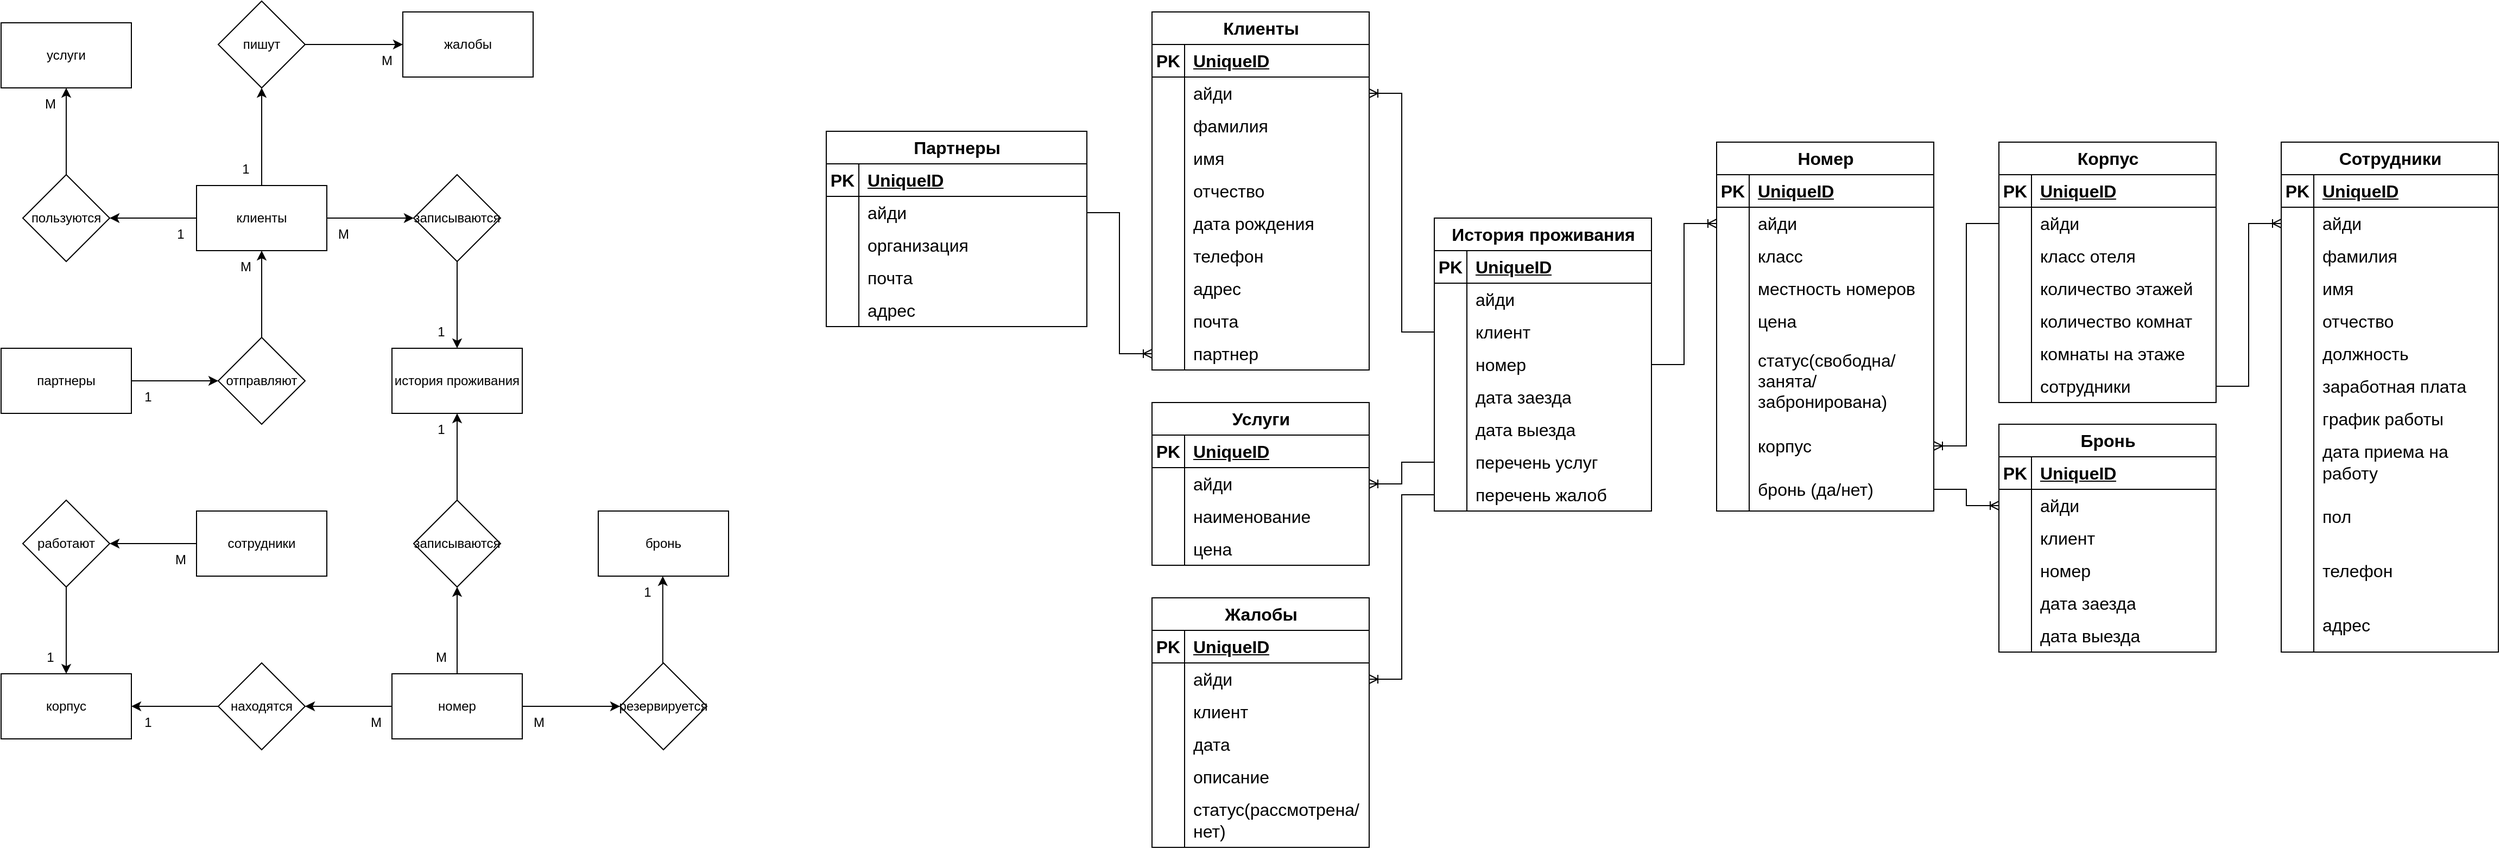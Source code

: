 <mxfile version="23.1.5" type="device">
  <diagram name="Страница — 1" id="udz5jF7b_yETzvx5t7V3">
    <mxGraphModel dx="8403" dy="5643" grid="1" gridSize="10" guides="1" tooltips="1" connect="1" arrows="1" fold="1" page="1" pageScale="1" pageWidth="3300" pageHeight="4681" background="none" math="0" shadow="0">
      <root>
        <mxCell id="0" />
        <mxCell id="1" parent="0" />
        <mxCell id="2hdnFTzWrXRsLLkCAoPm-50" value="клиенты" style="rounded=0;whiteSpace=wrap;html=1;" parent="1" vertex="1">
          <mxGeometry x="-3340" y="-2620" width="120" height="60" as="geometry" />
        </mxCell>
        <mxCell id="2hdnFTzWrXRsLLkCAoPm-51" value="номер" style="rounded=0;whiteSpace=wrap;html=1;" parent="1" vertex="1">
          <mxGeometry x="-3160" y="-2170" width="120" height="60" as="geometry" />
        </mxCell>
        <mxCell id="2hdnFTzWrXRsLLkCAoPm-53" value="жалобы" style="rounded=0;whiteSpace=wrap;html=1;" parent="1" vertex="1">
          <mxGeometry x="-3150" y="-2780" width="120" height="60" as="geometry" />
        </mxCell>
        <mxCell id="2hdnFTzWrXRsLLkCAoPm-54" value="корпус" style="rounded=0;whiteSpace=wrap;html=1;" parent="1" vertex="1">
          <mxGeometry x="-3520" y="-2170" width="120" height="60" as="geometry" />
        </mxCell>
        <mxCell id="2hdnFTzWrXRsLLkCAoPm-55" value="услуги" style="rounded=0;whiteSpace=wrap;html=1;" parent="1" vertex="1">
          <mxGeometry x="-3520" y="-2770" width="120" height="60" as="geometry" />
        </mxCell>
        <mxCell id="2hdnFTzWrXRsLLkCAoPm-56" value="пользуются" style="rhombus;whiteSpace=wrap;html=1;" parent="1" vertex="1">
          <mxGeometry x="-3500" y="-2630" width="80" height="80" as="geometry" />
        </mxCell>
        <mxCell id="2hdnFTzWrXRsLLkCAoPm-57" value="" style="endArrow=classic;html=1;rounded=0;entryX=0.5;entryY=1;entryDx=0;entryDy=0;exitX=0.5;exitY=0;exitDx=0;exitDy=0;" parent="1" source="2hdnFTzWrXRsLLkCAoPm-56" target="2hdnFTzWrXRsLLkCAoPm-55" edge="1">
          <mxGeometry width="50" height="50" relative="1" as="geometry">
            <mxPoint x="-3720" y="-2860" as="sourcePoint" />
            <mxPoint x="-2980" y="-2610" as="targetPoint" />
          </mxGeometry>
        </mxCell>
        <mxCell id="2hdnFTzWrXRsLLkCAoPm-58" value="" style="endArrow=classic;html=1;rounded=0;exitX=1;exitY=0.5;exitDx=0;exitDy=0;entryX=0;entryY=0.5;entryDx=0;entryDy=0;" parent="1" source="2hdnFTzWrXRsLLkCAoPm-50" target="2hdnFTzWrXRsLLkCAoPm-67" edge="1">
          <mxGeometry width="50" height="50" relative="1" as="geometry">
            <mxPoint x="-3250" y="-2650" as="sourcePoint" />
            <mxPoint x="-3190" y="-2700" as="targetPoint" />
          </mxGeometry>
        </mxCell>
        <mxCell id="2hdnFTzWrXRsLLkCAoPm-59" value="" style="endArrow=classic;html=1;rounded=0;entryX=0.5;entryY=1;entryDx=0;entryDy=0;exitX=0.5;exitY=0;exitDx=0;exitDy=0;" parent="1" source="2hdnFTzWrXRsLLkCAoPm-50" target="2hdnFTzWrXRsLLkCAoPm-64" edge="1">
          <mxGeometry width="50" height="50" relative="1" as="geometry">
            <mxPoint x="-3200" y="-2650" as="sourcePoint" />
            <mxPoint x="-3180" y="-2700" as="targetPoint" />
          </mxGeometry>
        </mxCell>
        <mxCell id="2hdnFTzWrXRsLLkCAoPm-60" value="" style="endArrow=classic;html=1;rounded=0;exitX=1;exitY=0.5;exitDx=0;exitDy=0;entryX=0;entryY=0.5;entryDx=0;entryDy=0;" parent="1" source="2hdnFTzWrXRsLLkCAoPm-64" target="2hdnFTzWrXRsLLkCAoPm-53" edge="1">
          <mxGeometry width="50" height="50" relative="1" as="geometry">
            <mxPoint x="-3160" y="-2760" as="sourcePoint" />
            <mxPoint x="-3200" y="-2920" as="targetPoint" />
          </mxGeometry>
        </mxCell>
        <mxCell id="2hdnFTzWrXRsLLkCAoPm-61" value="" style="endArrow=classic;html=1;rounded=0;exitX=0;exitY=0.5;exitDx=0;exitDy=0;entryX=1;entryY=0.5;entryDx=0;entryDy=0;" parent="1" source="2hdnFTzWrXRsLLkCAoPm-50" target="2hdnFTzWrXRsLLkCAoPm-56" edge="1">
          <mxGeometry width="50" height="50" relative="1" as="geometry">
            <mxPoint x="-3030" y="-2560" as="sourcePoint" />
            <mxPoint x="-3530" y="-2510" as="targetPoint" />
          </mxGeometry>
        </mxCell>
        <mxCell id="2hdnFTzWrXRsLLkCAoPm-62" value="1" style="text;html=1;align=center;verticalAlign=middle;resizable=0;points=[];autosize=1;strokeColor=none;fillColor=none;" parent="1" vertex="1">
          <mxGeometry x="-3370" y="-2590" width="30" height="30" as="geometry" />
        </mxCell>
        <mxCell id="2hdnFTzWrXRsLLkCAoPm-63" value="М" style="text;html=1;align=center;verticalAlign=middle;resizable=0;points=[];autosize=1;strokeColor=none;fillColor=none;" parent="1" vertex="1">
          <mxGeometry x="-3490" y="-2710" width="30" height="30" as="geometry" />
        </mxCell>
        <mxCell id="2hdnFTzWrXRsLLkCAoPm-64" value="пишут" style="rhombus;whiteSpace=wrap;html=1;" parent="1" vertex="1">
          <mxGeometry x="-3320" y="-2790" width="80" height="80" as="geometry" />
        </mxCell>
        <mxCell id="2hdnFTzWrXRsLLkCAoPm-65" value="М" style="text;html=1;align=center;verticalAlign=middle;resizable=0;points=[];autosize=1;strokeColor=none;fillColor=none;" parent="1" vertex="1">
          <mxGeometry x="-3180" y="-2750" width="30" height="30" as="geometry" />
        </mxCell>
        <mxCell id="2hdnFTzWrXRsLLkCAoPm-66" value="1" style="text;html=1;align=center;verticalAlign=middle;resizable=0;points=[];autosize=1;strokeColor=none;fillColor=none;" parent="1" vertex="1">
          <mxGeometry x="-3310" y="-2650" width="30" height="30" as="geometry" />
        </mxCell>
        <mxCell id="2hdnFTzWrXRsLLkCAoPm-67" value="записываются" style="rhombus;whiteSpace=wrap;html=1;" parent="1" vertex="1">
          <mxGeometry x="-3140" y="-2630" width="80" height="80" as="geometry" />
        </mxCell>
        <mxCell id="2hdnFTzWrXRsLLkCAoPm-69" value="1" style="text;html=1;align=center;verticalAlign=middle;resizable=0;points=[];autosize=1;strokeColor=none;fillColor=none;" parent="1" vertex="1">
          <mxGeometry x="-3130" y="-2500" width="30" height="30" as="geometry" />
        </mxCell>
        <mxCell id="2hdnFTzWrXRsLLkCAoPm-71" value="находятся" style="rhombus;whiteSpace=wrap;html=1;" parent="1" vertex="1">
          <mxGeometry x="-3320" y="-2180" width="80" height="80" as="geometry" />
        </mxCell>
        <mxCell id="2hdnFTzWrXRsLLkCAoPm-72" value="" style="endArrow=classic;html=1;rounded=0;entryX=1;entryY=0.5;entryDx=0;entryDy=0;exitX=0;exitY=0.5;exitDx=0;exitDy=0;" parent="1" source="2hdnFTzWrXRsLLkCAoPm-71" target="2hdnFTzWrXRsLLkCAoPm-54" edge="1">
          <mxGeometry width="50" height="50" relative="1" as="geometry">
            <mxPoint x="-3070" y="-2210" as="sourcePoint" />
            <mxPoint x="-3020" y="-2260" as="targetPoint" />
          </mxGeometry>
        </mxCell>
        <mxCell id="2hdnFTzWrXRsLLkCAoPm-73" value="" style="endArrow=classic;html=1;rounded=0;entryX=1;entryY=0.5;entryDx=0;entryDy=0;exitX=0;exitY=0.5;exitDx=0;exitDy=0;" parent="1" source="2hdnFTzWrXRsLLkCAoPm-51" target="2hdnFTzWrXRsLLkCAoPm-71" edge="1">
          <mxGeometry width="50" height="50" relative="1" as="geometry">
            <mxPoint x="-3650" y="-1990" as="sourcePoint" />
            <mxPoint x="-3540" y="-2060" as="targetPoint" />
          </mxGeometry>
        </mxCell>
        <mxCell id="2hdnFTzWrXRsLLkCAoPm-77" value="М" style="text;html=1;align=center;verticalAlign=middle;resizable=0;points=[];autosize=1;strokeColor=none;fillColor=none;" parent="1" vertex="1">
          <mxGeometry x="-3190" y="-2140" width="30" height="30" as="geometry" />
        </mxCell>
        <mxCell id="2hdnFTzWrXRsLLkCAoPm-78" value="1" style="text;html=1;align=center;verticalAlign=middle;resizable=0;points=[];autosize=1;strokeColor=none;fillColor=none;" parent="1" vertex="1">
          <mxGeometry x="-3400" y="-2140" width="30" height="30" as="geometry" />
        </mxCell>
        <mxCell id="oQhQ9BPvRE1asH8mw2eH-1" value="партнеры" style="rounded=0;whiteSpace=wrap;html=1;" parent="1" vertex="1">
          <mxGeometry x="-3520" y="-2470" width="120" height="60" as="geometry" />
        </mxCell>
        <mxCell id="oQhQ9BPvRE1asH8mw2eH-2" value="отправляют" style="rhombus;whiteSpace=wrap;html=1;" parent="1" vertex="1">
          <mxGeometry x="-3320" y="-2480" width="80" height="80" as="geometry" />
        </mxCell>
        <mxCell id="oQhQ9BPvRE1asH8mw2eH-3" value="" style="endArrow=classic;html=1;rounded=0;entryX=0;entryY=0.5;entryDx=0;entryDy=0;exitX=1;exitY=0.5;exitDx=0;exitDy=0;" parent="1" source="oQhQ9BPvRE1asH8mw2eH-1" target="oQhQ9BPvRE1asH8mw2eH-2" edge="1">
          <mxGeometry width="50" height="50" relative="1" as="geometry">
            <mxPoint x="-3390" y="-2360" as="sourcePoint" />
            <mxPoint x="-3020" y="-2560" as="targetPoint" />
          </mxGeometry>
        </mxCell>
        <mxCell id="oQhQ9BPvRE1asH8mw2eH-6" value="1" style="text;html=1;align=center;verticalAlign=middle;resizable=0;points=[];autosize=1;strokeColor=none;fillColor=none;" parent="1" vertex="1">
          <mxGeometry x="-3400" y="-2440" width="30" height="30" as="geometry" />
        </mxCell>
        <mxCell id="oQhQ9BPvRE1asH8mw2eH-7" value="" style="endArrow=classic;html=1;rounded=0;exitX=0.5;exitY=0;exitDx=0;exitDy=0;entryX=0.5;entryY=1;entryDx=0;entryDy=0;" parent="1" source="oQhQ9BPvRE1asH8mw2eH-2" target="2hdnFTzWrXRsLLkCAoPm-50" edge="1">
          <mxGeometry width="50" height="50" relative="1" as="geometry">
            <mxPoint x="-3040" y="-2200" as="sourcePoint" />
            <mxPoint x="-3380" y="-2520" as="targetPoint" />
          </mxGeometry>
        </mxCell>
        <mxCell id="oQhQ9BPvRE1asH8mw2eH-9" value="М" style="text;html=1;align=center;verticalAlign=middle;resizable=0;points=[];autosize=1;strokeColor=none;fillColor=none;" parent="1" vertex="1">
          <mxGeometry x="-3310" y="-2560" width="30" height="30" as="geometry" />
        </mxCell>
        <mxCell id="oQhQ9BPvRE1asH8mw2eH-11" value="история проживания" style="rounded=0;whiteSpace=wrap;html=1;" parent="1" vertex="1">
          <mxGeometry x="-3160" y="-2470" width="120" height="60" as="geometry" />
        </mxCell>
        <mxCell id="oQhQ9BPvRE1asH8mw2eH-13" value="" style="endArrow=classic;html=1;rounded=0;entryX=0.5;entryY=0;entryDx=0;entryDy=0;exitX=0.5;exitY=1;exitDx=0;exitDy=0;" parent="1" source="2hdnFTzWrXRsLLkCAoPm-67" target="oQhQ9BPvRE1asH8mw2eH-11" edge="1">
          <mxGeometry width="50" height="50" relative="1" as="geometry">
            <mxPoint x="-3040" y="-2340" as="sourcePoint" />
            <mxPoint x="-3040" y="-2260" as="targetPoint" />
          </mxGeometry>
        </mxCell>
        <mxCell id="oQhQ9BPvRE1asH8mw2eH-14" value="записываются" style="rhombus;whiteSpace=wrap;html=1;" parent="1" vertex="1">
          <mxGeometry x="-3140" y="-2330" width="80" height="80" as="geometry" />
        </mxCell>
        <mxCell id="oQhQ9BPvRE1asH8mw2eH-15" value="" style="endArrow=classic;html=1;rounded=0;entryX=0.5;entryY=1;entryDx=0;entryDy=0;exitX=0.5;exitY=0;exitDx=0;exitDy=0;" parent="1" source="oQhQ9BPvRE1asH8mw2eH-14" target="oQhQ9BPvRE1asH8mw2eH-11" edge="1">
          <mxGeometry width="50" height="50" relative="1" as="geometry">
            <mxPoint x="-2870" y="-2420" as="sourcePoint" />
            <mxPoint x="-3030" y="-2350" as="targetPoint" />
          </mxGeometry>
        </mxCell>
        <mxCell id="oQhQ9BPvRE1asH8mw2eH-16" value="М" style="text;html=1;align=center;verticalAlign=middle;resizable=0;points=[];autosize=1;strokeColor=none;fillColor=none;" parent="1" vertex="1">
          <mxGeometry x="-3220" y="-2590" width="30" height="30" as="geometry" />
        </mxCell>
        <mxCell id="oQhQ9BPvRE1asH8mw2eH-18" value="" style="endArrow=classic;html=1;rounded=0;entryX=0.5;entryY=1;entryDx=0;entryDy=0;exitX=0.5;exitY=0;exitDx=0;exitDy=0;" parent="1" source="2hdnFTzWrXRsLLkCAoPm-51" target="oQhQ9BPvRE1asH8mw2eH-14" edge="1">
          <mxGeometry width="50" height="50" relative="1" as="geometry">
            <mxPoint x="-3020" y="-2180" as="sourcePoint" />
            <mxPoint x="-3100" y="-2170" as="targetPoint" />
          </mxGeometry>
        </mxCell>
        <mxCell id="oQhQ9BPvRE1asH8mw2eH-19" value="работают" style="rhombus;whiteSpace=wrap;html=1;" parent="1" vertex="1">
          <mxGeometry x="-3500" y="-2330" width="80" height="80" as="geometry" />
        </mxCell>
        <mxCell id="oQhQ9BPvRE1asH8mw2eH-20" value="сотрудники" style="rounded=0;whiteSpace=wrap;html=1;" parent="1" vertex="1">
          <mxGeometry x="-3340" y="-2320" width="120" height="60" as="geometry" />
        </mxCell>
        <mxCell id="oQhQ9BPvRE1asH8mw2eH-21" value="" style="endArrow=classic;html=1;rounded=0;entryX=1;entryY=0.5;entryDx=0;entryDy=0;exitX=0;exitY=0.5;exitDx=0;exitDy=0;" parent="1" source="oQhQ9BPvRE1asH8mw2eH-20" target="oQhQ9BPvRE1asH8mw2eH-19" edge="1">
          <mxGeometry width="50" height="50" relative="1" as="geometry">
            <mxPoint x="-3310" y="-2430" as="sourcePoint" />
            <mxPoint x="-3390" y="-2430" as="targetPoint" />
          </mxGeometry>
        </mxCell>
        <mxCell id="oQhQ9BPvRE1asH8mw2eH-22" value="" style="endArrow=classic;html=1;rounded=0;entryX=0.5;entryY=0;entryDx=0;entryDy=0;exitX=0.5;exitY=1;exitDx=0;exitDy=0;" parent="1" source="oQhQ9BPvRE1asH8mw2eH-19" target="2hdnFTzWrXRsLLkCAoPm-54" edge="1">
          <mxGeometry width="50" height="50" relative="1" as="geometry">
            <mxPoint x="-3330" y="-2280" as="sourcePoint" />
            <mxPoint x="-3410" y="-2280" as="targetPoint" />
          </mxGeometry>
        </mxCell>
        <mxCell id="oQhQ9BPvRE1asH8mw2eH-23" value="1" style="text;html=1;align=center;verticalAlign=middle;resizable=0;points=[];autosize=1;strokeColor=none;fillColor=none;" parent="1" vertex="1">
          <mxGeometry x="-3490" y="-2200" width="30" height="30" as="geometry" />
        </mxCell>
        <mxCell id="oQhQ9BPvRE1asH8mw2eH-24" value="М" style="text;html=1;align=center;verticalAlign=middle;resizable=0;points=[];autosize=1;strokeColor=none;fillColor=none;" parent="1" vertex="1">
          <mxGeometry x="-3370" y="-2290" width="30" height="30" as="geometry" />
        </mxCell>
        <mxCell id="oQhQ9BPvRE1asH8mw2eH-26" value="М" style="text;html=1;align=center;verticalAlign=middle;resizable=0;points=[];autosize=1;strokeColor=none;fillColor=none;" parent="1" vertex="1">
          <mxGeometry x="-3130" y="-2200" width="30" height="30" as="geometry" />
        </mxCell>
        <mxCell id="oQhQ9BPvRE1asH8mw2eH-27" value="1" style="text;html=1;align=center;verticalAlign=middle;resizable=0;points=[];autosize=1;strokeColor=none;fillColor=none;" parent="1" vertex="1">
          <mxGeometry x="-3130" y="-2410" width="30" height="30" as="geometry" />
        </mxCell>
        <mxCell id="oQhQ9BPvRE1asH8mw2eH-29" value="бронь" style="rounded=0;whiteSpace=wrap;html=1;" parent="1" vertex="1">
          <mxGeometry x="-2970" y="-2320" width="120" height="60" as="geometry" />
        </mxCell>
        <mxCell id="oQhQ9BPvRE1asH8mw2eH-30" value="резервируется" style="rhombus;whiteSpace=wrap;html=1;" parent="1" vertex="1">
          <mxGeometry x="-2950" y="-2180" width="80" height="80" as="geometry" />
        </mxCell>
        <mxCell id="oQhQ9BPvRE1asH8mw2eH-31" value="" style="endArrow=classic;html=1;rounded=0;exitX=1;exitY=0.5;exitDx=0;exitDy=0;entryX=0;entryY=0.5;entryDx=0;entryDy=0;" parent="1" edge="1">
          <mxGeometry width="50" height="50" relative="1" as="geometry">
            <mxPoint x="-3040" y="-2140" as="sourcePoint" />
            <mxPoint x="-2950" y="-2140" as="targetPoint" />
          </mxGeometry>
        </mxCell>
        <mxCell id="oQhQ9BPvRE1asH8mw2eH-33" value="" style="endArrow=classic;html=1;rounded=0;entryX=0.5;entryY=1;entryDx=0;entryDy=0;exitX=0.5;exitY=0;exitDx=0;exitDy=0;" parent="1" edge="1">
          <mxGeometry width="50" height="50" relative="1" as="geometry">
            <mxPoint x="-2910.59" y="-2180" as="sourcePoint" />
            <mxPoint x="-2910.59" y="-2260" as="targetPoint" />
          </mxGeometry>
        </mxCell>
        <mxCell id="oQhQ9BPvRE1asH8mw2eH-34" value="М" style="text;html=1;align=center;verticalAlign=middle;resizable=0;points=[];autosize=1;strokeColor=none;fillColor=none;" parent="1" vertex="1">
          <mxGeometry x="-3040" y="-2140" width="30" height="30" as="geometry" />
        </mxCell>
        <mxCell id="oQhQ9BPvRE1asH8mw2eH-35" value="1" style="text;html=1;align=center;verticalAlign=middle;resizable=0;points=[];autosize=1;strokeColor=none;fillColor=none;" parent="1" vertex="1">
          <mxGeometry x="-2940" y="-2260" width="30" height="30" as="geometry" />
        </mxCell>
        <mxCell id="GMAnGEkJPV9ywlERZJQ0-1" value="Жалобы" style="shape=table;startSize=30;container=1;collapsible=1;childLayout=tableLayout;fixedRows=1;rowLines=0;fontStyle=1;align=center;resizeLast=1;html=1;fontSize=16;" vertex="1" parent="1">
          <mxGeometry x="-2460" y="-2240" width="200" height="230" as="geometry" />
        </mxCell>
        <mxCell id="GMAnGEkJPV9ywlERZJQ0-2" value="" style="shape=tableRow;horizontal=0;startSize=0;swimlaneHead=0;swimlaneBody=0;fillColor=none;collapsible=0;dropTarget=0;points=[[0,0.5],[1,0.5]];portConstraint=eastwest;top=0;left=0;right=0;bottom=1;fontSize=16;" vertex="1" parent="GMAnGEkJPV9ywlERZJQ0-1">
          <mxGeometry y="30" width="200" height="30" as="geometry" />
        </mxCell>
        <mxCell id="GMAnGEkJPV9ywlERZJQ0-3" value="PK" style="shape=partialRectangle;connectable=0;fillColor=none;top=0;left=0;bottom=0;right=0;fontStyle=1;overflow=hidden;whiteSpace=wrap;html=1;fontSize=16;" vertex="1" parent="GMAnGEkJPV9ywlERZJQ0-2">
          <mxGeometry width="30" height="30" as="geometry">
            <mxRectangle width="30" height="30" as="alternateBounds" />
          </mxGeometry>
        </mxCell>
        <mxCell id="GMAnGEkJPV9ywlERZJQ0-4" value="UniqueID" style="shape=partialRectangle;connectable=0;fillColor=none;top=0;left=0;bottom=0;right=0;align=left;spacingLeft=6;fontStyle=5;overflow=hidden;whiteSpace=wrap;html=1;fontSize=16;" vertex="1" parent="GMAnGEkJPV9ywlERZJQ0-2">
          <mxGeometry x="30" width="170" height="30" as="geometry">
            <mxRectangle width="170" height="30" as="alternateBounds" />
          </mxGeometry>
        </mxCell>
        <mxCell id="GMAnGEkJPV9ywlERZJQ0-5" style="shape=tableRow;horizontal=0;startSize=0;swimlaneHead=0;swimlaneBody=0;fillColor=none;collapsible=0;dropTarget=0;points=[[0,0.5],[1,0.5]];portConstraint=eastwest;top=0;left=0;right=0;bottom=0;fontSize=16;" vertex="1" parent="GMAnGEkJPV9ywlERZJQ0-1">
          <mxGeometry y="60" width="200" height="30" as="geometry" />
        </mxCell>
        <mxCell id="GMAnGEkJPV9ywlERZJQ0-6" style="shape=partialRectangle;connectable=0;fillColor=none;top=0;left=0;bottom=0;right=0;editable=1;overflow=hidden;whiteSpace=wrap;html=1;fontSize=16;" vertex="1" parent="GMAnGEkJPV9ywlERZJQ0-5">
          <mxGeometry width="30" height="30" as="geometry">
            <mxRectangle width="30" height="30" as="alternateBounds" />
          </mxGeometry>
        </mxCell>
        <mxCell id="GMAnGEkJPV9ywlERZJQ0-7" value="айди" style="shape=partialRectangle;connectable=0;fillColor=none;top=0;left=0;bottom=0;right=0;align=left;spacingLeft=6;overflow=hidden;whiteSpace=wrap;html=1;fontSize=16;" vertex="1" parent="GMAnGEkJPV9ywlERZJQ0-5">
          <mxGeometry x="30" width="170" height="30" as="geometry">
            <mxRectangle width="170" height="30" as="alternateBounds" />
          </mxGeometry>
        </mxCell>
        <mxCell id="GMAnGEkJPV9ywlERZJQ0-8" value="" style="shape=tableRow;horizontal=0;startSize=0;swimlaneHead=0;swimlaneBody=0;fillColor=none;collapsible=0;dropTarget=0;points=[[0,0.5],[1,0.5]];portConstraint=eastwest;top=0;left=0;right=0;bottom=0;fontSize=16;" vertex="1" parent="GMAnGEkJPV9ywlERZJQ0-1">
          <mxGeometry y="90" width="200" height="30" as="geometry" />
        </mxCell>
        <mxCell id="GMAnGEkJPV9ywlERZJQ0-9" value="" style="shape=partialRectangle;connectable=0;fillColor=none;top=0;left=0;bottom=0;right=0;editable=1;overflow=hidden;whiteSpace=wrap;html=1;fontSize=16;" vertex="1" parent="GMAnGEkJPV9ywlERZJQ0-8">
          <mxGeometry width="30" height="30" as="geometry">
            <mxRectangle width="30" height="30" as="alternateBounds" />
          </mxGeometry>
        </mxCell>
        <mxCell id="GMAnGEkJPV9ywlERZJQ0-10" value="клиент" style="shape=partialRectangle;connectable=0;fillColor=none;top=0;left=0;bottom=0;right=0;align=left;spacingLeft=6;overflow=hidden;whiteSpace=wrap;html=1;fontSize=16;" vertex="1" parent="GMAnGEkJPV9ywlERZJQ0-8">
          <mxGeometry x="30" width="170" height="30" as="geometry">
            <mxRectangle width="170" height="30" as="alternateBounds" />
          </mxGeometry>
        </mxCell>
        <mxCell id="GMAnGEkJPV9ywlERZJQ0-11" value="" style="shape=tableRow;horizontal=0;startSize=0;swimlaneHead=0;swimlaneBody=0;fillColor=none;collapsible=0;dropTarget=0;points=[[0,0.5],[1,0.5]];portConstraint=eastwest;top=0;left=0;right=0;bottom=0;fontSize=16;" vertex="1" parent="GMAnGEkJPV9ywlERZJQ0-1">
          <mxGeometry y="120" width="200" height="30" as="geometry" />
        </mxCell>
        <mxCell id="GMAnGEkJPV9ywlERZJQ0-12" value="" style="shape=partialRectangle;connectable=0;fillColor=none;top=0;left=0;bottom=0;right=0;editable=1;overflow=hidden;whiteSpace=wrap;html=1;fontSize=16;" vertex="1" parent="GMAnGEkJPV9ywlERZJQ0-11">
          <mxGeometry width="30" height="30" as="geometry">
            <mxRectangle width="30" height="30" as="alternateBounds" />
          </mxGeometry>
        </mxCell>
        <mxCell id="GMAnGEkJPV9ywlERZJQ0-13" value="дата" style="shape=partialRectangle;connectable=0;fillColor=none;top=0;left=0;bottom=0;right=0;align=left;spacingLeft=6;overflow=hidden;whiteSpace=wrap;html=1;fontSize=16;" vertex="1" parent="GMAnGEkJPV9ywlERZJQ0-11">
          <mxGeometry x="30" width="170" height="30" as="geometry">
            <mxRectangle width="170" height="30" as="alternateBounds" />
          </mxGeometry>
        </mxCell>
        <mxCell id="GMAnGEkJPV9ywlERZJQ0-14" value="" style="shape=tableRow;horizontal=0;startSize=0;swimlaneHead=0;swimlaneBody=0;fillColor=none;collapsible=0;dropTarget=0;points=[[0,0.5],[1,0.5]];portConstraint=eastwest;top=0;left=0;right=0;bottom=0;fontSize=16;" vertex="1" parent="GMAnGEkJPV9ywlERZJQ0-1">
          <mxGeometry y="150" width="200" height="30" as="geometry" />
        </mxCell>
        <mxCell id="GMAnGEkJPV9ywlERZJQ0-15" value="" style="shape=partialRectangle;connectable=0;fillColor=none;top=0;left=0;bottom=0;right=0;editable=1;overflow=hidden;whiteSpace=wrap;html=1;fontSize=16;" vertex="1" parent="GMAnGEkJPV9ywlERZJQ0-14">
          <mxGeometry width="30" height="30" as="geometry">
            <mxRectangle width="30" height="30" as="alternateBounds" />
          </mxGeometry>
        </mxCell>
        <mxCell id="GMAnGEkJPV9ywlERZJQ0-16" value="описание" style="shape=partialRectangle;connectable=0;fillColor=none;top=0;left=0;bottom=0;right=0;align=left;spacingLeft=6;overflow=hidden;whiteSpace=wrap;html=1;fontSize=16;" vertex="1" parent="GMAnGEkJPV9ywlERZJQ0-14">
          <mxGeometry x="30" width="170" height="30" as="geometry">
            <mxRectangle width="170" height="30" as="alternateBounds" />
          </mxGeometry>
        </mxCell>
        <mxCell id="GMAnGEkJPV9ywlERZJQ0-17" style="shape=tableRow;horizontal=0;startSize=0;swimlaneHead=0;swimlaneBody=0;fillColor=none;collapsible=0;dropTarget=0;points=[[0,0.5],[1,0.5]];portConstraint=eastwest;top=0;left=0;right=0;bottom=0;fontSize=16;" vertex="1" parent="GMAnGEkJPV9ywlERZJQ0-1">
          <mxGeometry y="180" width="200" height="50" as="geometry" />
        </mxCell>
        <mxCell id="GMAnGEkJPV9ywlERZJQ0-18" style="shape=partialRectangle;connectable=0;fillColor=none;top=0;left=0;bottom=0;right=0;editable=1;overflow=hidden;whiteSpace=wrap;html=1;fontSize=16;" vertex="1" parent="GMAnGEkJPV9ywlERZJQ0-17">
          <mxGeometry width="30" height="50" as="geometry">
            <mxRectangle width="30" height="50" as="alternateBounds" />
          </mxGeometry>
        </mxCell>
        <mxCell id="GMAnGEkJPV9ywlERZJQ0-19" value="статус(рассмотрена/нет)" style="shape=partialRectangle;connectable=0;fillColor=none;top=0;left=0;bottom=0;right=0;align=left;spacingLeft=6;overflow=hidden;whiteSpace=wrap;html=1;fontSize=16;" vertex="1" parent="GMAnGEkJPV9ywlERZJQ0-17">
          <mxGeometry x="30" width="170" height="50" as="geometry">
            <mxRectangle width="170" height="50" as="alternateBounds" />
          </mxGeometry>
        </mxCell>
        <mxCell id="GMAnGEkJPV9ywlERZJQ0-20" value="Услуги" style="shape=table;startSize=30;container=1;collapsible=1;childLayout=tableLayout;fixedRows=1;rowLines=0;fontStyle=1;align=center;resizeLast=1;html=1;fontSize=16;" vertex="1" parent="1">
          <mxGeometry x="-2460" y="-2420" width="200" height="150" as="geometry" />
        </mxCell>
        <mxCell id="GMAnGEkJPV9ywlERZJQ0-21" value="" style="shape=tableRow;horizontal=0;startSize=0;swimlaneHead=0;swimlaneBody=0;fillColor=none;collapsible=0;dropTarget=0;points=[[0,0.5],[1,0.5]];portConstraint=eastwest;top=0;left=0;right=0;bottom=1;fontSize=16;" vertex="1" parent="GMAnGEkJPV9ywlERZJQ0-20">
          <mxGeometry y="30" width="200" height="30" as="geometry" />
        </mxCell>
        <mxCell id="GMAnGEkJPV9ywlERZJQ0-22" value="PK" style="shape=partialRectangle;connectable=0;fillColor=none;top=0;left=0;bottom=0;right=0;fontStyle=1;overflow=hidden;whiteSpace=wrap;html=1;fontSize=16;" vertex="1" parent="GMAnGEkJPV9ywlERZJQ0-21">
          <mxGeometry width="30" height="30" as="geometry">
            <mxRectangle width="30" height="30" as="alternateBounds" />
          </mxGeometry>
        </mxCell>
        <mxCell id="GMAnGEkJPV9ywlERZJQ0-23" value="UniqueID" style="shape=partialRectangle;connectable=0;fillColor=none;top=0;left=0;bottom=0;right=0;align=left;spacingLeft=6;fontStyle=5;overflow=hidden;whiteSpace=wrap;html=1;fontSize=16;" vertex="1" parent="GMAnGEkJPV9ywlERZJQ0-21">
          <mxGeometry x="30" width="170" height="30" as="geometry">
            <mxRectangle width="170" height="30" as="alternateBounds" />
          </mxGeometry>
        </mxCell>
        <mxCell id="GMAnGEkJPV9ywlERZJQ0-24" value="" style="shape=tableRow;horizontal=0;startSize=0;swimlaneHead=0;swimlaneBody=0;fillColor=none;collapsible=0;dropTarget=0;points=[[0,0.5],[1,0.5]];portConstraint=eastwest;top=0;left=0;right=0;bottom=0;fontSize=16;" vertex="1" parent="GMAnGEkJPV9ywlERZJQ0-20">
          <mxGeometry y="60" width="200" height="30" as="geometry" />
        </mxCell>
        <mxCell id="GMAnGEkJPV9ywlERZJQ0-25" value="" style="shape=partialRectangle;connectable=0;fillColor=none;top=0;left=0;bottom=0;right=0;editable=1;overflow=hidden;whiteSpace=wrap;html=1;fontSize=16;" vertex="1" parent="GMAnGEkJPV9ywlERZJQ0-24">
          <mxGeometry width="30" height="30" as="geometry">
            <mxRectangle width="30" height="30" as="alternateBounds" />
          </mxGeometry>
        </mxCell>
        <mxCell id="GMAnGEkJPV9ywlERZJQ0-26" value="айди" style="shape=partialRectangle;connectable=0;fillColor=none;top=0;left=0;bottom=0;right=0;align=left;spacingLeft=6;overflow=hidden;whiteSpace=wrap;html=1;fontSize=16;" vertex="1" parent="GMAnGEkJPV9ywlERZJQ0-24">
          <mxGeometry x="30" width="170" height="30" as="geometry">
            <mxRectangle width="170" height="30" as="alternateBounds" />
          </mxGeometry>
        </mxCell>
        <mxCell id="GMAnGEkJPV9ywlERZJQ0-27" value="" style="shape=tableRow;horizontal=0;startSize=0;swimlaneHead=0;swimlaneBody=0;fillColor=none;collapsible=0;dropTarget=0;points=[[0,0.5],[1,0.5]];portConstraint=eastwest;top=0;left=0;right=0;bottom=0;fontSize=16;" vertex="1" parent="GMAnGEkJPV9ywlERZJQ0-20">
          <mxGeometry y="90" width="200" height="30" as="geometry" />
        </mxCell>
        <mxCell id="GMAnGEkJPV9ywlERZJQ0-28" value="" style="shape=partialRectangle;connectable=0;fillColor=none;top=0;left=0;bottom=0;right=0;editable=1;overflow=hidden;whiteSpace=wrap;html=1;fontSize=16;" vertex="1" parent="GMAnGEkJPV9ywlERZJQ0-27">
          <mxGeometry width="30" height="30" as="geometry">
            <mxRectangle width="30" height="30" as="alternateBounds" />
          </mxGeometry>
        </mxCell>
        <mxCell id="GMAnGEkJPV9ywlERZJQ0-29" value="наименование" style="shape=partialRectangle;connectable=0;fillColor=none;top=0;left=0;bottom=0;right=0;align=left;spacingLeft=6;overflow=hidden;whiteSpace=wrap;html=1;fontSize=16;" vertex="1" parent="GMAnGEkJPV9ywlERZJQ0-27">
          <mxGeometry x="30" width="170" height="30" as="geometry">
            <mxRectangle width="170" height="30" as="alternateBounds" />
          </mxGeometry>
        </mxCell>
        <mxCell id="GMAnGEkJPV9ywlERZJQ0-30" value="" style="shape=tableRow;horizontal=0;startSize=0;swimlaneHead=0;swimlaneBody=0;fillColor=none;collapsible=0;dropTarget=0;points=[[0,0.5],[1,0.5]];portConstraint=eastwest;top=0;left=0;right=0;bottom=0;fontSize=16;" vertex="1" parent="GMAnGEkJPV9ywlERZJQ0-20">
          <mxGeometry y="120" width="200" height="30" as="geometry" />
        </mxCell>
        <mxCell id="GMAnGEkJPV9ywlERZJQ0-31" value="" style="shape=partialRectangle;connectable=0;fillColor=none;top=0;left=0;bottom=0;right=0;editable=1;overflow=hidden;whiteSpace=wrap;html=1;fontSize=16;" vertex="1" parent="GMAnGEkJPV9ywlERZJQ0-30">
          <mxGeometry width="30" height="30" as="geometry">
            <mxRectangle width="30" height="30" as="alternateBounds" />
          </mxGeometry>
        </mxCell>
        <mxCell id="GMAnGEkJPV9ywlERZJQ0-32" value="цена" style="shape=partialRectangle;connectable=0;fillColor=none;top=0;left=0;bottom=0;right=0;align=left;spacingLeft=6;overflow=hidden;whiteSpace=wrap;html=1;fontSize=16;" vertex="1" parent="GMAnGEkJPV9ywlERZJQ0-30">
          <mxGeometry x="30" width="170" height="30" as="geometry">
            <mxRectangle width="170" height="30" as="alternateBounds" />
          </mxGeometry>
        </mxCell>
        <mxCell id="GMAnGEkJPV9ywlERZJQ0-33" value="Клиенты" style="shape=table;startSize=30;container=1;collapsible=1;childLayout=tableLayout;fixedRows=1;rowLines=0;fontStyle=1;align=center;resizeLast=1;html=1;fontSize=16;" vertex="1" parent="1">
          <mxGeometry x="-2460" y="-2780" width="200" height="330" as="geometry" />
        </mxCell>
        <mxCell id="GMAnGEkJPV9ywlERZJQ0-34" value="" style="shape=tableRow;horizontal=0;startSize=0;swimlaneHead=0;swimlaneBody=0;fillColor=none;collapsible=0;dropTarget=0;points=[[0,0.5],[1,0.5]];portConstraint=eastwest;top=0;left=0;right=0;bottom=1;fontSize=16;" vertex="1" parent="GMAnGEkJPV9ywlERZJQ0-33">
          <mxGeometry y="30" width="200" height="30" as="geometry" />
        </mxCell>
        <mxCell id="GMAnGEkJPV9ywlERZJQ0-35" value="PK" style="shape=partialRectangle;connectable=0;fillColor=none;top=0;left=0;bottom=0;right=0;fontStyle=1;overflow=hidden;whiteSpace=wrap;html=1;fontSize=16;" vertex="1" parent="GMAnGEkJPV9ywlERZJQ0-34">
          <mxGeometry width="30" height="30" as="geometry">
            <mxRectangle width="30" height="30" as="alternateBounds" />
          </mxGeometry>
        </mxCell>
        <mxCell id="GMAnGEkJPV9ywlERZJQ0-36" value="UniqueID" style="shape=partialRectangle;connectable=0;fillColor=none;top=0;left=0;bottom=0;right=0;align=left;spacingLeft=6;fontStyle=5;overflow=hidden;whiteSpace=wrap;html=1;fontSize=16;" vertex="1" parent="GMAnGEkJPV9ywlERZJQ0-34">
          <mxGeometry x="30" width="170" height="30" as="geometry">
            <mxRectangle width="170" height="30" as="alternateBounds" />
          </mxGeometry>
        </mxCell>
        <mxCell id="GMAnGEkJPV9ywlERZJQ0-37" style="shape=tableRow;horizontal=0;startSize=0;swimlaneHead=0;swimlaneBody=0;fillColor=none;collapsible=0;dropTarget=0;points=[[0,0.5],[1,0.5]];portConstraint=eastwest;top=0;left=0;right=0;bottom=0;fontSize=16;" vertex="1" parent="GMAnGEkJPV9ywlERZJQ0-33">
          <mxGeometry y="60" width="200" height="30" as="geometry" />
        </mxCell>
        <mxCell id="GMAnGEkJPV9ywlERZJQ0-38" style="shape=partialRectangle;connectable=0;fillColor=none;top=0;left=0;bottom=0;right=0;editable=1;overflow=hidden;whiteSpace=wrap;html=1;fontSize=16;" vertex="1" parent="GMAnGEkJPV9ywlERZJQ0-37">
          <mxGeometry width="30" height="30" as="geometry">
            <mxRectangle width="30" height="30" as="alternateBounds" />
          </mxGeometry>
        </mxCell>
        <mxCell id="GMAnGEkJPV9ywlERZJQ0-39" value="айди" style="shape=partialRectangle;connectable=0;fillColor=none;top=0;left=0;bottom=0;right=0;align=left;spacingLeft=6;overflow=hidden;whiteSpace=wrap;html=1;fontSize=16;" vertex="1" parent="GMAnGEkJPV9ywlERZJQ0-37">
          <mxGeometry x="30" width="170" height="30" as="geometry">
            <mxRectangle width="170" height="30" as="alternateBounds" />
          </mxGeometry>
        </mxCell>
        <mxCell id="GMAnGEkJPV9ywlERZJQ0-40" value="" style="shape=tableRow;horizontal=0;startSize=0;swimlaneHead=0;swimlaneBody=0;fillColor=none;collapsible=0;dropTarget=0;points=[[0,0.5],[1,0.5]];portConstraint=eastwest;top=0;left=0;right=0;bottom=0;fontSize=16;" vertex="1" parent="GMAnGEkJPV9ywlERZJQ0-33">
          <mxGeometry y="90" width="200" height="30" as="geometry" />
        </mxCell>
        <mxCell id="GMAnGEkJPV9ywlERZJQ0-41" value="" style="shape=partialRectangle;connectable=0;fillColor=none;top=0;left=0;bottom=0;right=0;editable=1;overflow=hidden;whiteSpace=wrap;html=1;fontSize=16;" vertex="1" parent="GMAnGEkJPV9ywlERZJQ0-40">
          <mxGeometry width="30" height="30" as="geometry">
            <mxRectangle width="30" height="30" as="alternateBounds" />
          </mxGeometry>
        </mxCell>
        <mxCell id="GMAnGEkJPV9ywlERZJQ0-42" value="фамилия" style="shape=partialRectangle;connectable=0;fillColor=none;top=0;left=0;bottom=0;right=0;align=left;spacingLeft=6;overflow=hidden;whiteSpace=wrap;html=1;fontSize=16;" vertex="1" parent="GMAnGEkJPV9ywlERZJQ0-40">
          <mxGeometry x="30" width="170" height="30" as="geometry">
            <mxRectangle width="170" height="30" as="alternateBounds" />
          </mxGeometry>
        </mxCell>
        <mxCell id="GMAnGEkJPV9ywlERZJQ0-43" value="" style="shape=tableRow;horizontal=0;startSize=0;swimlaneHead=0;swimlaneBody=0;fillColor=none;collapsible=0;dropTarget=0;points=[[0,0.5],[1,0.5]];portConstraint=eastwest;top=0;left=0;right=0;bottom=0;fontSize=16;" vertex="1" parent="GMAnGEkJPV9ywlERZJQ0-33">
          <mxGeometry y="120" width="200" height="30" as="geometry" />
        </mxCell>
        <mxCell id="GMAnGEkJPV9ywlERZJQ0-44" value="" style="shape=partialRectangle;connectable=0;fillColor=none;top=0;left=0;bottom=0;right=0;editable=1;overflow=hidden;whiteSpace=wrap;html=1;fontSize=16;" vertex="1" parent="GMAnGEkJPV9ywlERZJQ0-43">
          <mxGeometry width="30" height="30" as="geometry">
            <mxRectangle width="30" height="30" as="alternateBounds" />
          </mxGeometry>
        </mxCell>
        <mxCell id="GMAnGEkJPV9ywlERZJQ0-45" value="имя" style="shape=partialRectangle;connectable=0;fillColor=none;top=0;left=0;bottom=0;right=0;align=left;spacingLeft=6;overflow=hidden;whiteSpace=wrap;html=1;fontSize=16;" vertex="1" parent="GMAnGEkJPV9ywlERZJQ0-43">
          <mxGeometry x="30" width="170" height="30" as="geometry">
            <mxRectangle width="170" height="30" as="alternateBounds" />
          </mxGeometry>
        </mxCell>
        <mxCell id="GMAnGEkJPV9ywlERZJQ0-46" value="" style="shape=tableRow;horizontal=0;startSize=0;swimlaneHead=0;swimlaneBody=0;fillColor=none;collapsible=0;dropTarget=0;points=[[0,0.5],[1,0.5]];portConstraint=eastwest;top=0;left=0;right=0;bottom=0;fontSize=16;" vertex="1" parent="GMAnGEkJPV9ywlERZJQ0-33">
          <mxGeometry y="150" width="200" height="30" as="geometry" />
        </mxCell>
        <mxCell id="GMAnGEkJPV9ywlERZJQ0-47" value="" style="shape=partialRectangle;connectable=0;fillColor=none;top=0;left=0;bottom=0;right=0;editable=1;overflow=hidden;whiteSpace=wrap;html=1;fontSize=16;" vertex="1" parent="GMAnGEkJPV9ywlERZJQ0-46">
          <mxGeometry width="30" height="30" as="geometry">
            <mxRectangle width="30" height="30" as="alternateBounds" />
          </mxGeometry>
        </mxCell>
        <mxCell id="GMAnGEkJPV9ywlERZJQ0-48" value="отчество" style="shape=partialRectangle;connectable=0;fillColor=none;top=0;left=0;bottom=0;right=0;align=left;spacingLeft=6;overflow=hidden;whiteSpace=wrap;html=1;fontSize=16;" vertex="1" parent="GMAnGEkJPV9ywlERZJQ0-46">
          <mxGeometry x="30" width="170" height="30" as="geometry">
            <mxRectangle width="170" height="30" as="alternateBounds" />
          </mxGeometry>
        </mxCell>
        <mxCell id="GMAnGEkJPV9ywlERZJQ0-49" style="shape=tableRow;horizontal=0;startSize=0;swimlaneHead=0;swimlaneBody=0;fillColor=none;collapsible=0;dropTarget=0;points=[[0,0.5],[1,0.5]];portConstraint=eastwest;top=0;left=0;right=0;bottom=0;fontSize=16;" vertex="1" parent="GMAnGEkJPV9ywlERZJQ0-33">
          <mxGeometry y="180" width="200" height="30" as="geometry" />
        </mxCell>
        <mxCell id="GMAnGEkJPV9ywlERZJQ0-50" style="shape=partialRectangle;connectable=0;fillColor=none;top=0;left=0;bottom=0;right=0;editable=1;overflow=hidden;whiteSpace=wrap;html=1;fontSize=16;" vertex="1" parent="GMAnGEkJPV9ywlERZJQ0-49">
          <mxGeometry width="30" height="30" as="geometry">
            <mxRectangle width="30" height="30" as="alternateBounds" />
          </mxGeometry>
        </mxCell>
        <mxCell id="GMAnGEkJPV9ywlERZJQ0-51" value="дата рождения" style="shape=partialRectangle;connectable=0;fillColor=none;top=0;left=0;bottom=0;right=0;align=left;spacingLeft=6;overflow=hidden;whiteSpace=wrap;html=1;fontSize=16;" vertex="1" parent="GMAnGEkJPV9ywlERZJQ0-49">
          <mxGeometry x="30" width="170" height="30" as="geometry">
            <mxRectangle width="170" height="30" as="alternateBounds" />
          </mxGeometry>
        </mxCell>
        <mxCell id="GMAnGEkJPV9ywlERZJQ0-52" style="shape=tableRow;horizontal=0;startSize=0;swimlaneHead=0;swimlaneBody=0;fillColor=none;collapsible=0;dropTarget=0;points=[[0,0.5],[1,0.5]];portConstraint=eastwest;top=0;left=0;right=0;bottom=0;fontSize=16;" vertex="1" parent="GMAnGEkJPV9ywlERZJQ0-33">
          <mxGeometry y="210" width="200" height="30" as="geometry" />
        </mxCell>
        <mxCell id="GMAnGEkJPV9ywlERZJQ0-53" style="shape=partialRectangle;connectable=0;fillColor=none;top=0;left=0;bottom=0;right=0;editable=1;overflow=hidden;whiteSpace=wrap;html=1;fontSize=16;" vertex="1" parent="GMAnGEkJPV9ywlERZJQ0-52">
          <mxGeometry width="30" height="30" as="geometry">
            <mxRectangle width="30" height="30" as="alternateBounds" />
          </mxGeometry>
        </mxCell>
        <mxCell id="GMAnGEkJPV9ywlERZJQ0-54" value="телефон" style="shape=partialRectangle;connectable=0;fillColor=none;top=0;left=0;bottom=0;right=0;align=left;spacingLeft=6;overflow=hidden;whiteSpace=wrap;html=1;fontSize=16;" vertex="1" parent="GMAnGEkJPV9ywlERZJQ0-52">
          <mxGeometry x="30" width="170" height="30" as="geometry">
            <mxRectangle width="170" height="30" as="alternateBounds" />
          </mxGeometry>
        </mxCell>
        <mxCell id="GMAnGEkJPV9ywlERZJQ0-55" style="shape=tableRow;horizontal=0;startSize=0;swimlaneHead=0;swimlaneBody=0;fillColor=none;collapsible=0;dropTarget=0;points=[[0,0.5],[1,0.5]];portConstraint=eastwest;top=0;left=0;right=0;bottom=0;fontSize=16;" vertex="1" parent="GMAnGEkJPV9ywlERZJQ0-33">
          <mxGeometry y="240" width="200" height="30" as="geometry" />
        </mxCell>
        <mxCell id="GMAnGEkJPV9ywlERZJQ0-56" style="shape=partialRectangle;connectable=0;fillColor=none;top=0;left=0;bottom=0;right=0;editable=1;overflow=hidden;whiteSpace=wrap;html=1;fontSize=16;" vertex="1" parent="GMAnGEkJPV9ywlERZJQ0-55">
          <mxGeometry width="30" height="30" as="geometry">
            <mxRectangle width="30" height="30" as="alternateBounds" />
          </mxGeometry>
        </mxCell>
        <mxCell id="GMAnGEkJPV9ywlERZJQ0-57" value="адрес" style="shape=partialRectangle;connectable=0;fillColor=none;top=0;left=0;bottom=0;right=0;align=left;spacingLeft=6;overflow=hidden;whiteSpace=wrap;html=1;fontSize=16;" vertex="1" parent="GMAnGEkJPV9ywlERZJQ0-55">
          <mxGeometry x="30" width="170" height="30" as="geometry">
            <mxRectangle width="170" height="30" as="alternateBounds" />
          </mxGeometry>
        </mxCell>
        <mxCell id="GMAnGEkJPV9ywlERZJQ0-58" style="shape=tableRow;horizontal=0;startSize=0;swimlaneHead=0;swimlaneBody=0;fillColor=none;collapsible=0;dropTarget=0;points=[[0,0.5],[1,0.5]];portConstraint=eastwest;top=0;left=0;right=0;bottom=0;fontSize=16;" vertex="1" parent="GMAnGEkJPV9ywlERZJQ0-33">
          <mxGeometry y="270" width="200" height="30" as="geometry" />
        </mxCell>
        <mxCell id="GMAnGEkJPV9ywlERZJQ0-59" style="shape=partialRectangle;connectable=0;fillColor=none;top=0;left=0;bottom=0;right=0;editable=1;overflow=hidden;whiteSpace=wrap;html=1;fontSize=16;" vertex="1" parent="GMAnGEkJPV9ywlERZJQ0-58">
          <mxGeometry width="30" height="30" as="geometry">
            <mxRectangle width="30" height="30" as="alternateBounds" />
          </mxGeometry>
        </mxCell>
        <mxCell id="GMAnGEkJPV9ywlERZJQ0-60" value="почта" style="shape=partialRectangle;connectable=0;fillColor=none;top=0;left=0;bottom=0;right=0;align=left;spacingLeft=6;overflow=hidden;whiteSpace=wrap;html=1;fontSize=16;" vertex="1" parent="GMAnGEkJPV9ywlERZJQ0-58">
          <mxGeometry x="30" width="170" height="30" as="geometry">
            <mxRectangle width="170" height="30" as="alternateBounds" />
          </mxGeometry>
        </mxCell>
        <mxCell id="GMAnGEkJPV9ywlERZJQ0-61" style="shape=tableRow;horizontal=0;startSize=0;swimlaneHead=0;swimlaneBody=0;fillColor=none;collapsible=0;dropTarget=0;points=[[0,0.5],[1,0.5]];portConstraint=eastwest;top=0;left=0;right=0;bottom=0;fontSize=16;" vertex="1" parent="GMAnGEkJPV9ywlERZJQ0-33">
          <mxGeometry y="300" width="200" height="30" as="geometry" />
        </mxCell>
        <mxCell id="GMAnGEkJPV9ywlERZJQ0-62" style="shape=partialRectangle;connectable=0;fillColor=none;top=0;left=0;bottom=0;right=0;editable=1;overflow=hidden;whiteSpace=wrap;html=1;fontSize=16;" vertex="1" parent="GMAnGEkJPV9ywlERZJQ0-61">
          <mxGeometry width="30" height="30" as="geometry">
            <mxRectangle width="30" height="30" as="alternateBounds" />
          </mxGeometry>
        </mxCell>
        <mxCell id="GMAnGEkJPV9ywlERZJQ0-63" value="партнер" style="shape=partialRectangle;connectable=0;fillColor=none;top=0;left=0;bottom=0;right=0;align=left;spacingLeft=6;overflow=hidden;whiteSpace=wrap;html=1;fontSize=16;" vertex="1" parent="GMAnGEkJPV9ywlERZJQ0-61">
          <mxGeometry x="30" width="170" height="30" as="geometry">
            <mxRectangle width="170" height="30" as="alternateBounds" />
          </mxGeometry>
        </mxCell>
        <mxCell id="GMAnGEkJPV9ywlERZJQ0-73" value="История проживания" style="shape=table;startSize=30;container=1;collapsible=1;childLayout=tableLayout;fixedRows=1;rowLines=0;fontStyle=1;align=center;resizeLast=1;html=1;fontSize=16;" vertex="1" parent="1">
          <mxGeometry x="-2200" y="-2590" width="200" height="270" as="geometry" />
        </mxCell>
        <mxCell id="GMAnGEkJPV9ywlERZJQ0-74" value="" style="shape=tableRow;horizontal=0;startSize=0;swimlaneHead=0;swimlaneBody=0;fillColor=none;collapsible=0;dropTarget=0;points=[[0,0.5],[1,0.5]];portConstraint=eastwest;top=0;left=0;right=0;bottom=1;fontSize=16;" vertex="1" parent="GMAnGEkJPV9ywlERZJQ0-73">
          <mxGeometry y="30" width="200" height="30" as="geometry" />
        </mxCell>
        <mxCell id="GMAnGEkJPV9ywlERZJQ0-75" value="PK" style="shape=partialRectangle;connectable=0;fillColor=none;top=0;left=0;bottom=0;right=0;fontStyle=1;overflow=hidden;whiteSpace=wrap;html=1;fontSize=16;" vertex="1" parent="GMAnGEkJPV9ywlERZJQ0-74">
          <mxGeometry width="30" height="30" as="geometry">
            <mxRectangle width="30" height="30" as="alternateBounds" />
          </mxGeometry>
        </mxCell>
        <mxCell id="GMAnGEkJPV9ywlERZJQ0-76" value="UniqueID" style="shape=partialRectangle;connectable=0;fillColor=none;top=0;left=0;bottom=0;right=0;align=left;spacingLeft=6;fontStyle=5;overflow=hidden;whiteSpace=wrap;html=1;fontSize=16;" vertex="1" parent="GMAnGEkJPV9ywlERZJQ0-74">
          <mxGeometry x="30" width="170" height="30" as="geometry">
            <mxRectangle width="170" height="30" as="alternateBounds" />
          </mxGeometry>
        </mxCell>
        <mxCell id="GMAnGEkJPV9ywlERZJQ0-77" style="shape=tableRow;horizontal=0;startSize=0;swimlaneHead=0;swimlaneBody=0;fillColor=none;collapsible=0;dropTarget=0;points=[[0,0.5],[1,0.5]];portConstraint=eastwest;top=0;left=0;right=0;bottom=0;fontSize=16;" vertex="1" parent="GMAnGEkJPV9ywlERZJQ0-73">
          <mxGeometry y="60" width="200" height="30" as="geometry" />
        </mxCell>
        <mxCell id="GMAnGEkJPV9ywlERZJQ0-78" style="shape=partialRectangle;connectable=0;fillColor=none;top=0;left=0;bottom=0;right=0;editable=1;overflow=hidden;whiteSpace=wrap;html=1;fontSize=16;" vertex="1" parent="GMAnGEkJPV9ywlERZJQ0-77">
          <mxGeometry width="30" height="30" as="geometry">
            <mxRectangle width="30" height="30" as="alternateBounds" />
          </mxGeometry>
        </mxCell>
        <mxCell id="GMAnGEkJPV9ywlERZJQ0-79" value="айди" style="shape=partialRectangle;connectable=0;fillColor=none;top=0;left=0;bottom=0;right=0;align=left;spacingLeft=6;overflow=hidden;whiteSpace=wrap;html=1;fontSize=16;" vertex="1" parent="GMAnGEkJPV9ywlERZJQ0-77">
          <mxGeometry x="30" width="170" height="30" as="geometry">
            <mxRectangle width="170" height="30" as="alternateBounds" />
          </mxGeometry>
        </mxCell>
        <mxCell id="GMAnGEkJPV9ywlERZJQ0-80" value="" style="shape=tableRow;horizontal=0;startSize=0;swimlaneHead=0;swimlaneBody=0;fillColor=none;collapsible=0;dropTarget=0;points=[[0,0.5],[1,0.5]];portConstraint=eastwest;top=0;left=0;right=0;bottom=0;fontSize=16;" vertex="1" parent="GMAnGEkJPV9ywlERZJQ0-73">
          <mxGeometry y="90" width="200" height="30" as="geometry" />
        </mxCell>
        <mxCell id="GMAnGEkJPV9ywlERZJQ0-81" value="" style="shape=partialRectangle;connectable=0;fillColor=none;top=0;left=0;bottom=0;right=0;editable=1;overflow=hidden;whiteSpace=wrap;html=1;fontSize=16;" vertex="1" parent="GMAnGEkJPV9ywlERZJQ0-80">
          <mxGeometry width="30" height="30" as="geometry">
            <mxRectangle width="30" height="30" as="alternateBounds" />
          </mxGeometry>
        </mxCell>
        <mxCell id="GMAnGEkJPV9ywlERZJQ0-82" value="клиент" style="shape=partialRectangle;connectable=0;fillColor=none;top=0;left=0;bottom=0;right=0;align=left;spacingLeft=6;overflow=hidden;whiteSpace=wrap;html=1;fontSize=16;" vertex="1" parent="GMAnGEkJPV9ywlERZJQ0-80">
          <mxGeometry x="30" width="170" height="30" as="geometry">
            <mxRectangle width="170" height="30" as="alternateBounds" />
          </mxGeometry>
        </mxCell>
        <mxCell id="GMAnGEkJPV9ywlERZJQ0-83" value="" style="shape=tableRow;horizontal=0;startSize=0;swimlaneHead=0;swimlaneBody=0;fillColor=none;collapsible=0;dropTarget=0;points=[[0,0.5],[1,0.5]];portConstraint=eastwest;top=0;left=0;right=0;bottom=0;fontSize=16;" vertex="1" parent="GMAnGEkJPV9ywlERZJQ0-73">
          <mxGeometry y="120" width="200" height="30" as="geometry" />
        </mxCell>
        <mxCell id="GMAnGEkJPV9ywlERZJQ0-84" value="" style="shape=partialRectangle;connectable=0;fillColor=none;top=0;left=0;bottom=0;right=0;editable=1;overflow=hidden;whiteSpace=wrap;html=1;fontSize=16;" vertex="1" parent="GMAnGEkJPV9ywlERZJQ0-83">
          <mxGeometry width="30" height="30" as="geometry">
            <mxRectangle width="30" height="30" as="alternateBounds" />
          </mxGeometry>
        </mxCell>
        <mxCell id="GMAnGEkJPV9ywlERZJQ0-85" value="номер" style="shape=partialRectangle;connectable=0;fillColor=none;top=0;left=0;bottom=0;right=0;align=left;spacingLeft=6;overflow=hidden;whiteSpace=wrap;html=1;fontSize=16;" vertex="1" parent="GMAnGEkJPV9ywlERZJQ0-83">
          <mxGeometry x="30" width="170" height="30" as="geometry">
            <mxRectangle width="170" height="30" as="alternateBounds" />
          </mxGeometry>
        </mxCell>
        <mxCell id="GMAnGEkJPV9ywlERZJQ0-86" style="shape=tableRow;horizontal=0;startSize=0;swimlaneHead=0;swimlaneBody=0;fillColor=none;collapsible=0;dropTarget=0;points=[[0,0.5],[1,0.5]];portConstraint=eastwest;top=0;left=0;right=0;bottom=0;fontSize=16;" vertex="1" parent="GMAnGEkJPV9ywlERZJQ0-73">
          <mxGeometry y="150" width="200" height="30" as="geometry" />
        </mxCell>
        <mxCell id="GMAnGEkJPV9ywlERZJQ0-87" style="shape=partialRectangle;connectable=0;fillColor=none;top=0;left=0;bottom=0;right=0;editable=1;overflow=hidden;whiteSpace=wrap;html=1;fontSize=16;" vertex="1" parent="GMAnGEkJPV9ywlERZJQ0-86">
          <mxGeometry width="30" height="30" as="geometry">
            <mxRectangle width="30" height="30" as="alternateBounds" />
          </mxGeometry>
        </mxCell>
        <mxCell id="GMAnGEkJPV9ywlERZJQ0-88" value="дата заезда" style="shape=partialRectangle;connectable=0;fillColor=none;top=0;left=0;bottom=0;right=0;align=left;spacingLeft=6;overflow=hidden;whiteSpace=wrap;html=1;fontSize=16;" vertex="1" parent="GMAnGEkJPV9ywlERZJQ0-86">
          <mxGeometry x="30" width="170" height="30" as="geometry">
            <mxRectangle width="170" height="30" as="alternateBounds" />
          </mxGeometry>
        </mxCell>
        <mxCell id="GMAnGEkJPV9ywlERZJQ0-89" style="shape=tableRow;horizontal=0;startSize=0;swimlaneHead=0;swimlaneBody=0;fillColor=none;collapsible=0;dropTarget=0;points=[[0,0.5],[1,0.5]];portConstraint=eastwest;top=0;left=0;right=0;bottom=0;fontSize=16;" vertex="1" parent="GMAnGEkJPV9ywlERZJQ0-73">
          <mxGeometry y="180" width="200" height="30" as="geometry" />
        </mxCell>
        <mxCell id="GMAnGEkJPV9ywlERZJQ0-90" style="shape=partialRectangle;connectable=0;fillColor=none;top=0;left=0;bottom=0;right=0;editable=1;overflow=hidden;whiteSpace=wrap;html=1;fontSize=16;" vertex="1" parent="GMAnGEkJPV9ywlERZJQ0-89">
          <mxGeometry width="30" height="30" as="geometry">
            <mxRectangle width="30" height="30" as="alternateBounds" />
          </mxGeometry>
        </mxCell>
        <mxCell id="GMAnGEkJPV9ywlERZJQ0-91" value="дата выезда" style="shape=partialRectangle;connectable=0;fillColor=none;top=0;left=0;bottom=0;right=0;align=left;spacingLeft=6;overflow=hidden;whiteSpace=wrap;html=1;fontSize=16;" vertex="1" parent="GMAnGEkJPV9ywlERZJQ0-89">
          <mxGeometry x="30" width="170" height="30" as="geometry">
            <mxRectangle width="170" height="30" as="alternateBounds" />
          </mxGeometry>
        </mxCell>
        <mxCell id="GMAnGEkJPV9ywlERZJQ0-92" style="shape=tableRow;horizontal=0;startSize=0;swimlaneHead=0;swimlaneBody=0;fillColor=none;collapsible=0;dropTarget=0;points=[[0,0.5],[1,0.5]];portConstraint=eastwest;top=0;left=0;right=0;bottom=0;fontSize=16;" vertex="1" parent="GMAnGEkJPV9ywlERZJQ0-73">
          <mxGeometry y="210" width="200" height="30" as="geometry" />
        </mxCell>
        <mxCell id="GMAnGEkJPV9ywlERZJQ0-93" style="shape=partialRectangle;connectable=0;fillColor=none;top=0;left=0;bottom=0;right=0;editable=1;overflow=hidden;whiteSpace=wrap;html=1;fontSize=16;" vertex="1" parent="GMAnGEkJPV9ywlERZJQ0-92">
          <mxGeometry width="30" height="30" as="geometry">
            <mxRectangle width="30" height="30" as="alternateBounds" />
          </mxGeometry>
        </mxCell>
        <mxCell id="GMAnGEkJPV9ywlERZJQ0-94" value="перечень услуг" style="shape=partialRectangle;connectable=0;fillColor=none;top=0;left=0;bottom=0;right=0;align=left;spacingLeft=6;overflow=hidden;whiteSpace=wrap;html=1;fontSize=16;" vertex="1" parent="GMAnGEkJPV9ywlERZJQ0-92">
          <mxGeometry x="30" width="170" height="30" as="geometry">
            <mxRectangle width="170" height="30" as="alternateBounds" />
          </mxGeometry>
        </mxCell>
        <mxCell id="GMAnGEkJPV9ywlERZJQ0-95" style="shape=tableRow;horizontal=0;startSize=0;swimlaneHead=0;swimlaneBody=0;fillColor=none;collapsible=0;dropTarget=0;points=[[0,0.5],[1,0.5]];portConstraint=eastwest;top=0;left=0;right=0;bottom=0;fontSize=16;" vertex="1" parent="GMAnGEkJPV9ywlERZJQ0-73">
          <mxGeometry y="240" width="200" height="30" as="geometry" />
        </mxCell>
        <mxCell id="GMAnGEkJPV9ywlERZJQ0-96" style="shape=partialRectangle;connectable=0;fillColor=none;top=0;left=0;bottom=0;right=0;editable=1;overflow=hidden;whiteSpace=wrap;html=1;fontSize=16;" vertex="1" parent="GMAnGEkJPV9ywlERZJQ0-95">
          <mxGeometry width="30" height="30" as="geometry">
            <mxRectangle width="30" height="30" as="alternateBounds" />
          </mxGeometry>
        </mxCell>
        <mxCell id="GMAnGEkJPV9ywlERZJQ0-97" value="перечень жалоб" style="shape=partialRectangle;connectable=0;fillColor=none;top=0;left=0;bottom=0;right=0;align=left;spacingLeft=6;overflow=hidden;whiteSpace=wrap;html=1;fontSize=16;" vertex="1" parent="GMAnGEkJPV9ywlERZJQ0-95">
          <mxGeometry x="30" width="170" height="30" as="geometry">
            <mxRectangle width="170" height="30" as="alternateBounds" />
          </mxGeometry>
        </mxCell>
        <mxCell id="GMAnGEkJPV9ywlERZJQ0-98" value="Номер" style="shape=table;startSize=30;container=1;collapsible=1;childLayout=tableLayout;fixedRows=1;rowLines=0;fontStyle=1;align=center;resizeLast=1;html=1;fontSize=16;" vertex="1" parent="1">
          <mxGeometry x="-1940" y="-2660" width="200" height="340" as="geometry" />
        </mxCell>
        <mxCell id="GMAnGEkJPV9ywlERZJQ0-99" value="" style="shape=tableRow;horizontal=0;startSize=0;swimlaneHead=0;swimlaneBody=0;fillColor=none;collapsible=0;dropTarget=0;points=[[0,0.5],[1,0.5]];portConstraint=eastwest;top=0;left=0;right=0;bottom=1;fontSize=16;" vertex="1" parent="GMAnGEkJPV9ywlERZJQ0-98">
          <mxGeometry y="30" width="200" height="30" as="geometry" />
        </mxCell>
        <mxCell id="GMAnGEkJPV9ywlERZJQ0-100" value="PK" style="shape=partialRectangle;connectable=0;fillColor=none;top=0;left=0;bottom=0;right=0;fontStyle=1;overflow=hidden;whiteSpace=wrap;html=1;fontSize=16;" vertex="1" parent="GMAnGEkJPV9ywlERZJQ0-99">
          <mxGeometry width="30" height="30" as="geometry">
            <mxRectangle width="30" height="30" as="alternateBounds" />
          </mxGeometry>
        </mxCell>
        <mxCell id="GMAnGEkJPV9ywlERZJQ0-101" value="UniqueID" style="shape=partialRectangle;connectable=0;fillColor=none;top=0;left=0;bottom=0;right=0;align=left;spacingLeft=6;fontStyle=5;overflow=hidden;whiteSpace=wrap;html=1;fontSize=16;" vertex="1" parent="GMAnGEkJPV9ywlERZJQ0-99">
          <mxGeometry x="30" width="170" height="30" as="geometry">
            <mxRectangle width="170" height="30" as="alternateBounds" />
          </mxGeometry>
        </mxCell>
        <mxCell id="GMAnGEkJPV9ywlERZJQ0-102" value="" style="shape=tableRow;horizontal=0;startSize=0;swimlaneHead=0;swimlaneBody=0;fillColor=none;collapsible=0;dropTarget=0;points=[[0,0.5],[1,0.5]];portConstraint=eastwest;top=0;left=0;right=0;bottom=0;fontSize=16;" vertex="1" parent="GMAnGEkJPV9ywlERZJQ0-98">
          <mxGeometry y="60" width="200" height="30" as="geometry" />
        </mxCell>
        <mxCell id="GMAnGEkJPV9ywlERZJQ0-103" value="" style="shape=partialRectangle;connectable=0;fillColor=none;top=0;left=0;bottom=0;right=0;editable=1;overflow=hidden;whiteSpace=wrap;html=1;fontSize=16;" vertex="1" parent="GMAnGEkJPV9ywlERZJQ0-102">
          <mxGeometry width="30" height="30" as="geometry">
            <mxRectangle width="30" height="30" as="alternateBounds" />
          </mxGeometry>
        </mxCell>
        <mxCell id="GMAnGEkJPV9ywlERZJQ0-104" value="айди" style="shape=partialRectangle;connectable=0;fillColor=none;top=0;left=0;bottom=0;right=0;align=left;spacingLeft=6;overflow=hidden;whiteSpace=wrap;html=1;fontSize=16;" vertex="1" parent="GMAnGEkJPV9ywlERZJQ0-102">
          <mxGeometry x="30" width="170" height="30" as="geometry">
            <mxRectangle width="170" height="30" as="alternateBounds" />
          </mxGeometry>
        </mxCell>
        <mxCell id="GMAnGEkJPV9ywlERZJQ0-105" value="" style="shape=tableRow;horizontal=0;startSize=0;swimlaneHead=0;swimlaneBody=0;fillColor=none;collapsible=0;dropTarget=0;points=[[0,0.5],[1,0.5]];portConstraint=eastwest;top=0;left=0;right=0;bottom=0;fontSize=16;" vertex="1" parent="GMAnGEkJPV9ywlERZJQ0-98">
          <mxGeometry y="90" width="200" height="30" as="geometry" />
        </mxCell>
        <mxCell id="GMAnGEkJPV9ywlERZJQ0-106" value="" style="shape=partialRectangle;connectable=0;fillColor=none;top=0;left=0;bottom=0;right=0;editable=1;overflow=hidden;whiteSpace=wrap;html=1;fontSize=16;" vertex="1" parent="GMAnGEkJPV9ywlERZJQ0-105">
          <mxGeometry width="30" height="30" as="geometry">
            <mxRectangle width="30" height="30" as="alternateBounds" />
          </mxGeometry>
        </mxCell>
        <mxCell id="GMAnGEkJPV9ywlERZJQ0-107" value="класс" style="shape=partialRectangle;connectable=0;fillColor=none;top=0;left=0;bottom=0;right=0;align=left;spacingLeft=6;overflow=hidden;whiteSpace=wrap;html=1;fontSize=16;" vertex="1" parent="GMAnGEkJPV9ywlERZJQ0-105">
          <mxGeometry x="30" width="170" height="30" as="geometry">
            <mxRectangle width="170" height="30" as="alternateBounds" />
          </mxGeometry>
        </mxCell>
        <mxCell id="GMAnGEkJPV9ywlERZJQ0-108" value="" style="shape=tableRow;horizontal=0;startSize=0;swimlaneHead=0;swimlaneBody=0;fillColor=none;collapsible=0;dropTarget=0;points=[[0,0.5],[1,0.5]];portConstraint=eastwest;top=0;left=0;right=0;bottom=0;fontSize=16;" vertex="1" parent="GMAnGEkJPV9ywlERZJQ0-98">
          <mxGeometry y="120" width="200" height="30" as="geometry" />
        </mxCell>
        <mxCell id="GMAnGEkJPV9ywlERZJQ0-109" value="" style="shape=partialRectangle;connectable=0;fillColor=none;top=0;left=0;bottom=0;right=0;editable=1;overflow=hidden;whiteSpace=wrap;html=1;fontSize=16;" vertex="1" parent="GMAnGEkJPV9ywlERZJQ0-108">
          <mxGeometry width="30" height="30" as="geometry">
            <mxRectangle width="30" height="30" as="alternateBounds" />
          </mxGeometry>
        </mxCell>
        <mxCell id="GMAnGEkJPV9ywlERZJQ0-110" value="местность номеров" style="shape=partialRectangle;connectable=0;fillColor=none;top=0;left=0;bottom=0;right=0;align=left;spacingLeft=6;overflow=hidden;whiteSpace=wrap;html=1;fontSize=16;" vertex="1" parent="GMAnGEkJPV9ywlERZJQ0-108">
          <mxGeometry x="30" width="170" height="30" as="geometry">
            <mxRectangle width="170" height="30" as="alternateBounds" />
          </mxGeometry>
        </mxCell>
        <mxCell id="GMAnGEkJPV9ywlERZJQ0-111" style="shape=tableRow;horizontal=0;startSize=0;swimlaneHead=0;swimlaneBody=0;fillColor=none;collapsible=0;dropTarget=0;points=[[0,0.5],[1,0.5]];portConstraint=eastwest;top=0;left=0;right=0;bottom=0;fontSize=16;" vertex="1" parent="GMAnGEkJPV9ywlERZJQ0-98">
          <mxGeometry y="150" width="200" height="30" as="geometry" />
        </mxCell>
        <mxCell id="GMAnGEkJPV9ywlERZJQ0-112" style="shape=partialRectangle;connectable=0;fillColor=none;top=0;left=0;bottom=0;right=0;editable=1;overflow=hidden;whiteSpace=wrap;html=1;fontSize=16;" vertex="1" parent="GMAnGEkJPV9ywlERZJQ0-111">
          <mxGeometry width="30" height="30" as="geometry">
            <mxRectangle width="30" height="30" as="alternateBounds" />
          </mxGeometry>
        </mxCell>
        <mxCell id="GMAnGEkJPV9ywlERZJQ0-113" value="цена" style="shape=partialRectangle;connectable=0;fillColor=none;top=0;left=0;bottom=0;right=0;align=left;spacingLeft=6;overflow=hidden;whiteSpace=wrap;html=1;fontSize=16;" vertex="1" parent="GMAnGEkJPV9ywlERZJQ0-111">
          <mxGeometry x="30" width="170" height="30" as="geometry">
            <mxRectangle width="170" height="30" as="alternateBounds" />
          </mxGeometry>
        </mxCell>
        <mxCell id="GMAnGEkJPV9ywlERZJQ0-114" style="shape=tableRow;horizontal=0;startSize=0;swimlaneHead=0;swimlaneBody=0;fillColor=none;collapsible=0;dropTarget=0;points=[[0,0.5],[1,0.5]];portConstraint=eastwest;top=0;left=0;right=0;bottom=0;fontSize=16;" vertex="1" parent="GMAnGEkJPV9ywlERZJQ0-98">
          <mxGeometry y="180" width="200" height="80" as="geometry" />
        </mxCell>
        <mxCell id="GMAnGEkJPV9ywlERZJQ0-115" style="shape=partialRectangle;connectable=0;fillColor=none;top=0;left=0;bottom=0;right=0;editable=1;overflow=hidden;whiteSpace=wrap;html=1;fontSize=16;" vertex="1" parent="GMAnGEkJPV9ywlERZJQ0-114">
          <mxGeometry width="30" height="80" as="geometry">
            <mxRectangle width="30" height="80" as="alternateBounds" />
          </mxGeometry>
        </mxCell>
        <mxCell id="GMAnGEkJPV9ywlERZJQ0-116" value="статус(свободна/занята/забронирована)" style="shape=partialRectangle;connectable=0;fillColor=none;top=0;left=0;bottom=0;right=0;align=left;spacingLeft=6;overflow=hidden;whiteSpace=wrap;html=1;fontSize=16;" vertex="1" parent="GMAnGEkJPV9ywlERZJQ0-114">
          <mxGeometry x="30" width="170" height="80" as="geometry">
            <mxRectangle width="170" height="80" as="alternateBounds" />
          </mxGeometry>
        </mxCell>
        <mxCell id="GMAnGEkJPV9ywlERZJQ0-117" style="shape=tableRow;horizontal=0;startSize=0;swimlaneHead=0;swimlaneBody=0;fillColor=none;collapsible=0;dropTarget=0;points=[[0,0.5],[1,0.5]];portConstraint=eastwest;top=0;left=0;right=0;bottom=0;fontSize=16;" vertex="1" parent="GMAnGEkJPV9ywlERZJQ0-98">
          <mxGeometry y="260" width="200" height="40" as="geometry" />
        </mxCell>
        <mxCell id="GMAnGEkJPV9ywlERZJQ0-118" style="shape=partialRectangle;connectable=0;fillColor=none;top=0;left=0;bottom=0;right=0;editable=1;overflow=hidden;whiteSpace=wrap;html=1;fontSize=16;" vertex="1" parent="GMAnGEkJPV9ywlERZJQ0-117">
          <mxGeometry width="30" height="40" as="geometry">
            <mxRectangle width="30" height="40" as="alternateBounds" />
          </mxGeometry>
        </mxCell>
        <mxCell id="GMAnGEkJPV9ywlERZJQ0-119" value="корпус" style="shape=partialRectangle;connectable=0;fillColor=none;top=0;left=0;bottom=0;right=0;align=left;spacingLeft=6;overflow=hidden;whiteSpace=wrap;html=1;fontSize=16;" vertex="1" parent="GMAnGEkJPV9ywlERZJQ0-117">
          <mxGeometry x="30" width="170" height="40" as="geometry">
            <mxRectangle width="170" height="40" as="alternateBounds" />
          </mxGeometry>
        </mxCell>
        <mxCell id="GMAnGEkJPV9ywlERZJQ0-126" style="shape=tableRow;horizontal=0;startSize=0;swimlaneHead=0;swimlaneBody=0;fillColor=none;collapsible=0;dropTarget=0;points=[[0,0.5],[1,0.5]];portConstraint=eastwest;top=0;left=0;right=0;bottom=0;fontSize=16;" vertex="1" parent="GMAnGEkJPV9ywlERZJQ0-98">
          <mxGeometry y="300" width="200" height="40" as="geometry" />
        </mxCell>
        <mxCell id="GMAnGEkJPV9ywlERZJQ0-127" style="shape=partialRectangle;connectable=0;fillColor=none;top=0;left=0;bottom=0;right=0;editable=1;overflow=hidden;whiteSpace=wrap;html=1;fontSize=16;" vertex="1" parent="GMAnGEkJPV9ywlERZJQ0-126">
          <mxGeometry width="30" height="40" as="geometry">
            <mxRectangle width="30" height="40" as="alternateBounds" />
          </mxGeometry>
        </mxCell>
        <mxCell id="GMAnGEkJPV9ywlERZJQ0-128" value="бронь (да/нет)" style="shape=partialRectangle;connectable=0;fillColor=none;top=0;left=0;bottom=0;right=0;align=left;spacingLeft=6;overflow=hidden;whiteSpace=wrap;html=1;fontSize=16;" vertex="1" parent="GMAnGEkJPV9ywlERZJQ0-126">
          <mxGeometry x="30" width="170" height="40" as="geometry">
            <mxRectangle width="170" height="40" as="alternateBounds" />
          </mxGeometry>
        </mxCell>
        <mxCell id="GMAnGEkJPV9ywlERZJQ0-129" value="Бронь" style="shape=table;startSize=30;container=1;collapsible=1;childLayout=tableLayout;fixedRows=1;rowLines=0;fontStyle=1;align=center;resizeLast=1;html=1;fontSize=16;" vertex="1" parent="1">
          <mxGeometry x="-1680" y="-2400" width="200" height="210" as="geometry" />
        </mxCell>
        <mxCell id="GMAnGEkJPV9ywlERZJQ0-130" value="" style="shape=tableRow;horizontal=0;startSize=0;swimlaneHead=0;swimlaneBody=0;fillColor=none;collapsible=0;dropTarget=0;points=[[0,0.5],[1,0.5]];portConstraint=eastwest;top=0;left=0;right=0;bottom=1;fontSize=16;" vertex="1" parent="GMAnGEkJPV9ywlERZJQ0-129">
          <mxGeometry y="30" width="200" height="30" as="geometry" />
        </mxCell>
        <mxCell id="GMAnGEkJPV9ywlERZJQ0-131" value="PK" style="shape=partialRectangle;connectable=0;fillColor=none;top=0;left=0;bottom=0;right=0;fontStyle=1;overflow=hidden;whiteSpace=wrap;html=1;fontSize=16;" vertex="1" parent="GMAnGEkJPV9ywlERZJQ0-130">
          <mxGeometry width="30" height="30" as="geometry">
            <mxRectangle width="30" height="30" as="alternateBounds" />
          </mxGeometry>
        </mxCell>
        <mxCell id="GMAnGEkJPV9ywlERZJQ0-132" value="UniqueID" style="shape=partialRectangle;connectable=0;fillColor=none;top=0;left=0;bottom=0;right=0;align=left;spacingLeft=6;fontStyle=5;overflow=hidden;whiteSpace=wrap;html=1;fontSize=16;" vertex="1" parent="GMAnGEkJPV9ywlERZJQ0-130">
          <mxGeometry x="30" width="170" height="30" as="geometry">
            <mxRectangle width="170" height="30" as="alternateBounds" />
          </mxGeometry>
        </mxCell>
        <mxCell id="GMAnGEkJPV9ywlERZJQ0-133" style="shape=tableRow;horizontal=0;startSize=0;swimlaneHead=0;swimlaneBody=0;fillColor=none;collapsible=0;dropTarget=0;points=[[0,0.5],[1,0.5]];portConstraint=eastwest;top=0;left=0;right=0;bottom=0;fontSize=16;" vertex="1" parent="GMAnGEkJPV9ywlERZJQ0-129">
          <mxGeometry y="60" width="200" height="30" as="geometry" />
        </mxCell>
        <mxCell id="GMAnGEkJPV9ywlERZJQ0-134" style="shape=partialRectangle;connectable=0;fillColor=none;top=0;left=0;bottom=0;right=0;editable=1;overflow=hidden;whiteSpace=wrap;html=1;fontSize=16;" vertex="1" parent="GMAnGEkJPV9ywlERZJQ0-133">
          <mxGeometry width="30" height="30" as="geometry">
            <mxRectangle width="30" height="30" as="alternateBounds" />
          </mxGeometry>
        </mxCell>
        <mxCell id="GMAnGEkJPV9ywlERZJQ0-135" value="айди" style="shape=partialRectangle;connectable=0;fillColor=none;top=0;left=0;bottom=0;right=0;align=left;spacingLeft=6;overflow=hidden;whiteSpace=wrap;html=1;fontSize=16;" vertex="1" parent="GMAnGEkJPV9ywlERZJQ0-133">
          <mxGeometry x="30" width="170" height="30" as="geometry">
            <mxRectangle width="170" height="30" as="alternateBounds" />
          </mxGeometry>
        </mxCell>
        <mxCell id="GMAnGEkJPV9ywlERZJQ0-136" value="" style="shape=tableRow;horizontal=0;startSize=0;swimlaneHead=0;swimlaneBody=0;fillColor=none;collapsible=0;dropTarget=0;points=[[0,0.5],[1,0.5]];portConstraint=eastwest;top=0;left=0;right=0;bottom=0;fontSize=16;" vertex="1" parent="GMAnGEkJPV9ywlERZJQ0-129">
          <mxGeometry y="90" width="200" height="30" as="geometry" />
        </mxCell>
        <mxCell id="GMAnGEkJPV9ywlERZJQ0-137" value="" style="shape=partialRectangle;connectable=0;fillColor=none;top=0;left=0;bottom=0;right=0;editable=1;overflow=hidden;whiteSpace=wrap;html=1;fontSize=16;" vertex="1" parent="GMAnGEkJPV9ywlERZJQ0-136">
          <mxGeometry width="30" height="30" as="geometry">
            <mxRectangle width="30" height="30" as="alternateBounds" />
          </mxGeometry>
        </mxCell>
        <mxCell id="GMAnGEkJPV9ywlERZJQ0-138" value="клиент" style="shape=partialRectangle;connectable=0;fillColor=none;top=0;left=0;bottom=0;right=0;align=left;spacingLeft=6;overflow=hidden;whiteSpace=wrap;html=1;fontSize=16;" vertex="1" parent="GMAnGEkJPV9ywlERZJQ0-136">
          <mxGeometry x="30" width="170" height="30" as="geometry">
            <mxRectangle width="170" height="30" as="alternateBounds" />
          </mxGeometry>
        </mxCell>
        <mxCell id="GMAnGEkJPV9ywlERZJQ0-148" style="shape=tableRow;horizontal=0;startSize=0;swimlaneHead=0;swimlaneBody=0;fillColor=none;collapsible=0;dropTarget=0;points=[[0,0.5],[1,0.5]];portConstraint=eastwest;top=0;left=0;right=0;bottom=0;fontSize=16;" vertex="1" parent="GMAnGEkJPV9ywlERZJQ0-129">
          <mxGeometry y="120" width="200" height="30" as="geometry" />
        </mxCell>
        <mxCell id="GMAnGEkJPV9ywlERZJQ0-149" style="shape=partialRectangle;connectable=0;fillColor=none;top=0;left=0;bottom=0;right=0;editable=1;overflow=hidden;whiteSpace=wrap;html=1;fontSize=16;" vertex="1" parent="GMAnGEkJPV9ywlERZJQ0-148">
          <mxGeometry width="30" height="30" as="geometry">
            <mxRectangle width="30" height="30" as="alternateBounds" />
          </mxGeometry>
        </mxCell>
        <mxCell id="GMAnGEkJPV9ywlERZJQ0-150" value="номер" style="shape=partialRectangle;connectable=0;fillColor=none;top=0;left=0;bottom=0;right=0;align=left;spacingLeft=6;overflow=hidden;whiteSpace=wrap;html=1;fontSize=16;" vertex="1" parent="GMAnGEkJPV9ywlERZJQ0-148">
          <mxGeometry x="30" width="170" height="30" as="geometry">
            <mxRectangle width="170" height="30" as="alternateBounds" />
          </mxGeometry>
        </mxCell>
        <mxCell id="GMAnGEkJPV9ywlERZJQ0-142" style="shape=tableRow;horizontal=0;startSize=0;swimlaneHead=0;swimlaneBody=0;fillColor=none;collapsible=0;dropTarget=0;points=[[0,0.5],[1,0.5]];portConstraint=eastwest;top=0;left=0;right=0;bottom=0;fontSize=16;" vertex="1" parent="GMAnGEkJPV9ywlERZJQ0-129">
          <mxGeometry y="150" width="200" height="30" as="geometry" />
        </mxCell>
        <mxCell id="GMAnGEkJPV9ywlERZJQ0-143" style="shape=partialRectangle;connectable=0;fillColor=none;top=0;left=0;bottom=0;right=0;editable=1;overflow=hidden;whiteSpace=wrap;html=1;fontSize=16;" vertex="1" parent="GMAnGEkJPV9ywlERZJQ0-142">
          <mxGeometry width="30" height="30" as="geometry">
            <mxRectangle width="30" height="30" as="alternateBounds" />
          </mxGeometry>
        </mxCell>
        <mxCell id="GMAnGEkJPV9ywlERZJQ0-144" value="дата заезда" style="shape=partialRectangle;connectable=0;fillColor=none;top=0;left=0;bottom=0;right=0;align=left;spacingLeft=6;overflow=hidden;whiteSpace=wrap;html=1;fontSize=16;" vertex="1" parent="GMAnGEkJPV9ywlERZJQ0-142">
          <mxGeometry x="30" width="170" height="30" as="geometry">
            <mxRectangle width="170" height="30" as="alternateBounds" />
          </mxGeometry>
        </mxCell>
        <mxCell id="GMAnGEkJPV9ywlERZJQ0-145" style="shape=tableRow;horizontal=0;startSize=0;swimlaneHead=0;swimlaneBody=0;fillColor=none;collapsible=0;dropTarget=0;points=[[0,0.5],[1,0.5]];portConstraint=eastwest;top=0;left=0;right=0;bottom=0;fontSize=16;" vertex="1" parent="GMAnGEkJPV9ywlERZJQ0-129">
          <mxGeometry y="180" width="200" height="30" as="geometry" />
        </mxCell>
        <mxCell id="GMAnGEkJPV9ywlERZJQ0-146" style="shape=partialRectangle;connectable=0;fillColor=none;top=0;left=0;bottom=0;right=0;editable=1;overflow=hidden;whiteSpace=wrap;html=1;fontSize=16;" vertex="1" parent="GMAnGEkJPV9ywlERZJQ0-145">
          <mxGeometry width="30" height="30" as="geometry">
            <mxRectangle width="30" height="30" as="alternateBounds" />
          </mxGeometry>
        </mxCell>
        <mxCell id="GMAnGEkJPV9ywlERZJQ0-147" value="дата выезда" style="shape=partialRectangle;connectable=0;fillColor=none;top=0;left=0;bottom=0;right=0;align=left;spacingLeft=6;overflow=hidden;whiteSpace=wrap;html=1;fontSize=16;" vertex="1" parent="GMAnGEkJPV9ywlERZJQ0-145">
          <mxGeometry x="30" width="170" height="30" as="geometry">
            <mxRectangle width="170" height="30" as="alternateBounds" />
          </mxGeometry>
        </mxCell>
        <mxCell id="GMAnGEkJPV9ywlERZJQ0-151" value="Корпус" style="shape=table;startSize=30;container=1;collapsible=1;childLayout=tableLayout;fixedRows=1;rowLines=0;fontStyle=1;align=center;resizeLast=1;html=1;fontSize=16;" vertex="1" parent="1">
          <mxGeometry x="-1680" y="-2660" width="200" height="240" as="geometry" />
        </mxCell>
        <mxCell id="GMAnGEkJPV9ywlERZJQ0-152" value="" style="shape=tableRow;horizontal=0;startSize=0;swimlaneHead=0;swimlaneBody=0;fillColor=none;collapsible=0;dropTarget=0;points=[[0,0.5],[1,0.5]];portConstraint=eastwest;top=0;left=0;right=0;bottom=1;fontSize=16;" vertex="1" parent="GMAnGEkJPV9ywlERZJQ0-151">
          <mxGeometry y="30" width="200" height="30" as="geometry" />
        </mxCell>
        <mxCell id="GMAnGEkJPV9ywlERZJQ0-153" value="PK" style="shape=partialRectangle;connectable=0;fillColor=none;top=0;left=0;bottom=0;right=0;fontStyle=1;overflow=hidden;whiteSpace=wrap;html=1;fontSize=16;" vertex="1" parent="GMAnGEkJPV9ywlERZJQ0-152">
          <mxGeometry width="30" height="30" as="geometry">
            <mxRectangle width="30" height="30" as="alternateBounds" />
          </mxGeometry>
        </mxCell>
        <mxCell id="GMAnGEkJPV9ywlERZJQ0-154" value="UniqueID" style="shape=partialRectangle;connectable=0;fillColor=none;top=0;left=0;bottom=0;right=0;align=left;spacingLeft=6;fontStyle=5;overflow=hidden;whiteSpace=wrap;html=1;fontSize=16;" vertex="1" parent="GMAnGEkJPV9ywlERZJQ0-152">
          <mxGeometry x="30" width="170" height="30" as="geometry">
            <mxRectangle width="170" height="30" as="alternateBounds" />
          </mxGeometry>
        </mxCell>
        <mxCell id="GMAnGEkJPV9ywlERZJQ0-155" style="shape=tableRow;horizontal=0;startSize=0;swimlaneHead=0;swimlaneBody=0;fillColor=none;collapsible=0;dropTarget=0;points=[[0,0.5],[1,0.5]];portConstraint=eastwest;top=0;left=0;right=0;bottom=0;fontSize=16;" vertex="1" parent="GMAnGEkJPV9ywlERZJQ0-151">
          <mxGeometry y="60" width="200" height="30" as="geometry" />
        </mxCell>
        <mxCell id="GMAnGEkJPV9ywlERZJQ0-156" style="shape=partialRectangle;connectable=0;fillColor=none;top=0;left=0;bottom=0;right=0;editable=1;overflow=hidden;whiteSpace=wrap;html=1;fontSize=16;" vertex="1" parent="GMAnGEkJPV9ywlERZJQ0-155">
          <mxGeometry width="30" height="30" as="geometry">
            <mxRectangle width="30" height="30" as="alternateBounds" />
          </mxGeometry>
        </mxCell>
        <mxCell id="GMAnGEkJPV9ywlERZJQ0-157" value="айди" style="shape=partialRectangle;connectable=0;fillColor=none;top=0;left=0;bottom=0;right=0;align=left;spacingLeft=6;overflow=hidden;whiteSpace=wrap;html=1;fontSize=16;" vertex="1" parent="GMAnGEkJPV9ywlERZJQ0-155">
          <mxGeometry x="30" width="170" height="30" as="geometry">
            <mxRectangle width="170" height="30" as="alternateBounds" />
          </mxGeometry>
        </mxCell>
        <mxCell id="GMAnGEkJPV9ywlERZJQ0-158" value="" style="shape=tableRow;horizontal=0;startSize=0;swimlaneHead=0;swimlaneBody=0;fillColor=none;collapsible=0;dropTarget=0;points=[[0,0.5],[1,0.5]];portConstraint=eastwest;top=0;left=0;right=0;bottom=0;fontSize=16;" vertex="1" parent="GMAnGEkJPV9ywlERZJQ0-151">
          <mxGeometry y="90" width="200" height="30" as="geometry" />
        </mxCell>
        <mxCell id="GMAnGEkJPV9ywlERZJQ0-159" value="" style="shape=partialRectangle;connectable=0;fillColor=none;top=0;left=0;bottom=0;right=0;editable=1;overflow=hidden;whiteSpace=wrap;html=1;fontSize=16;" vertex="1" parent="GMAnGEkJPV9ywlERZJQ0-158">
          <mxGeometry width="30" height="30" as="geometry">
            <mxRectangle width="30" height="30" as="alternateBounds" />
          </mxGeometry>
        </mxCell>
        <mxCell id="GMAnGEkJPV9ywlERZJQ0-160" value="класс отеля" style="shape=partialRectangle;connectable=0;fillColor=none;top=0;left=0;bottom=0;right=0;align=left;spacingLeft=6;overflow=hidden;whiteSpace=wrap;html=1;fontSize=16;" vertex="1" parent="GMAnGEkJPV9ywlERZJQ0-158">
          <mxGeometry x="30" width="170" height="30" as="geometry">
            <mxRectangle width="170" height="30" as="alternateBounds" />
          </mxGeometry>
        </mxCell>
        <mxCell id="GMAnGEkJPV9ywlERZJQ0-161" value="" style="shape=tableRow;horizontal=0;startSize=0;swimlaneHead=0;swimlaneBody=0;fillColor=none;collapsible=0;dropTarget=0;points=[[0,0.5],[1,0.5]];portConstraint=eastwest;top=0;left=0;right=0;bottom=0;fontSize=16;" vertex="1" parent="GMAnGEkJPV9ywlERZJQ0-151">
          <mxGeometry y="120" width="200" height="30" as="geometry" />
        </mxCell>
        <mxCell id="GMAnGEkJPV9ywlERZJQ0-162" value="" style="shape=partialRectangle;connectable=0;fillColor=none;top=0;left=0;bottom=0;right=0;editable=1;overflow=hidden;whiteSpace=wrap;html=1;fontSize=16;" vertex="1" parent="GMAnGEkJPV9ywlERZJQ0-161">
          <mxGeometry width="30" height="30" as="geometry">
            <mxRectangle width="30" height="30" as="alternateBounds" />
          </mxGeometry>
        </mxCell>
        <mxCell id="GMAnGEkJPV9ywlERZJQ0-163" value="количество этажей" style="shape=partialRectangle;connectable=0;fillColor=none;top=0;left=0;bottom=0;right=0;align=left;spacingLeft=6;overflow=hidden;whiteSpace=wrap;html=1;fontSize=16;" vertex="1" parent="GMAnGEkJPV9ywlERZJQ0-161">
          <mxGeometry x="30" width="170" height="30" as="geometry">
            <mxRectangle width="170" height="30" as="alternateBounds" />
          </mxGeometry>
        </mxCell>
        <mxCell id="GMAnGEkJPV9ywlERZJQ0-164" value="" style="shape=tableRow;horizontal=0;startSize=0;swimlaneHead=0;swimlaneBody=0;fillColor=none;collapsible=0;dropTarget=0;points=[[0,0.5],[1,0.5]];portConstraint=eastwest;top=0;left=0;right=0;bottom=0;fontSize=16;" vertex="1" parent="GMAnGEkJPV9ywlERZJQ0-151">
          <mxGeometry y="150" width="200" height="30" as="geometry" />
        </mxCell>
        <mxCell id="GMAnGEkJPV9ywlERZJQ0-165" value="" style="shape=partialRectangle;connectable=0;fillColor=none;top=0;left=0;bottom=0;right=0;editable=1;overflow=hidden;whiteSpace=wrap;html=1;fontSize=16;" vertex="1" parent="GMAnGEkJPV9ywlERZJQ0-164">
          <mxGeometry width="30" height="30" as="geometry">
            <mxRectangle width="30" height="30" as="alternateBounds" />
          </mxGeometry>
        </mxCell>
        <mxCell id="GMAnGEkJPV9ywlERZJQ0-166" value="количество комнат" style="shape=partialRectangle;connectable=0;fillColor=none;top=0;left=0;bottom=0;right=0;align=left;spacingLeft=6;overflow=hidden;whiteSpace=wrap;html=1;fontSize=16;" vertex="1" parent="GMAnGEkJPV9ywlERZJQ0-164">
          <mxGeometry x="30" width="170" height="30" as="geometry">
            <mxRectangle width="170" height="30" as="alternateBounds" />
          </mxGeometry>
        </mxCell>
        <mxCell id="GMAnGEkJPV9ywlERZJQ0-167" style="shape=tableRow;horizontal=0;startSize=0;swimlaneHead=0;swimlaneBody=0;fillColor=none;collapsible=0;dropTarget=0;points=[[0,0.5],[1,0.5]];portConstraint=eastwest;top=0;left=0;right=0;bottom=0;fontSize=16;" vertex="1" parent="GMAnGEkJPV9ywlERZJQ0-151">
          <mxGeometry y="180" width="200" height="30" as="geometry" />
        </mxCell>
        <mxCell id="GMAnGEkJPV9ywlERZJQ0-168" style="shape=partialRectangle;connectable=0;fillColor=none;top=0;left=0;bottom=0;right=0;editable=1;overflow=hidden;whiteSpace=wrap;html=1;fontSize=16;" vertex="1" parent="GMAnGEkJPV9ywlERZJQ0-167">
          <mxGeometry width="30" height="30" as="geometry">
            <mxRectangle width="30" height="30" as="alternateBounds" />
          </mxGeometry>
        </mxCell>
        <mxCell id="GMAnGEkJPV9ywlERZJQ0-169" value="комнаты на этаже" style="shape=partialRectangle;connectable=0;fillColor=none;top=0;left=0;bottom=0;right=0;align=left;spacingLeft=6;overflow=hidden;whiteSpace=wrap;html=1;fontSize=16;" vertex="1" parent="GMAnGEkJPV9ywlERZJQ0-167">
          <mxGeometry x="30" width="170" height="30" as="geometry">
            <mxRectangle width="170" height="30" as="alternateBounds" />
          </mxGeometry>
        </mxCell>
        <mxCell id="GMAnGEkJPV9ywlERZJQ0-176" style="shape=tableRow;horizontal=0;startSize=0;swimlaneHead=0;swimlaneBody=0;fillColor=none;collapsible=0;dropTarget=0;points=[[0,0.5],[1,0.5]];portConstraint=eastwest;top=0;left=0;right=0;bottom=0;fontSize=16;" vertex="1" parent="GMAnGEkJPV9ywlERZJQ0-151">
          <mxGeometry y="210" width="200" height="30" as="geometry" />
        </mxCell>
        <mxCell id="GMAnGEkJPV9ywlERZJQ0-177" style="shape=partialRectangle;connectable=0;fillColor=none;top=0;left=0;bottom=0;right=0;editable=1;overflow=hidden;whiteSpace=wrap;html=1;fontSize=16;" vertex="1" parent="GMAnGEkJPV9ywlERZJQ0-176">
          <mxGeometry width="30" height="30" as="geometry">
            <mxRectangle width="30" height="30" as="alternateBounds" />
          </mxGeometry>
        </mxCell>
        <mxCell id="GMAnGEkJPV9ywlERZJQ0-178" value="сотрудники" style="shape=partialRectangle;connectable=0;fillColor=none;top=0;left=0;bottom=0;right=0;align=left;spacingLeft=6;overflow=hidden;whiteSpace=wrap;html=1;fontSize=16;" vertex="1" parent="GMAnGEkJPV9ywlERZJQ0-176">
          <mxGeometry x="30" width="170" height="30" as="geometry">
            <mxRectangle width="170" height="30" as="alternateBounds" />
          </mxGeometry>
        </mxCell>
        <mxCell id="GMAnGEkJPV9ywlERZJQ0-180" value="Сотрудники" style="shape=table;startSize=30;container=1;collapsible=1;childLayout=tableLayout;fixedRows=1;rowLines=0;fontStyle=1;align=center;resizeLast=1;html=1;fontSize=16;" vertex="1" parent="1">
          <mxGeometry x="-1420" y="-2660" width="200" height="470" as="geometry" />
        </mxCell>
        <mxCell id="GMAnGEkJPV9ywlERZJQ0-181" value="" style="shape=tableRow;horizontal=0;startSize=0;swimlaneHead=0;swimlaneBody=0;fillColor=none;collapsible=0;dropTarget=0;points=[[0,0.5],[1,0.5]];portConstraint=eastwest;top=0;left=0;right=0;bottom=1;fontSize=16;" vertex="1" parent="GMAnGEkJPV9ywlERZJQ0-180">
          <mxGeometry y="30" width="200" height="30" as="geometry" />
        </mxCell>
        <mxCell id="GMAnGEkJPV9ywlERZJQ0-182" value="PK" style="shape=partialRectangle;connectable=0;fillColor=none;top=0;left=0;bottom=0;right=0;fontStyle=1;overflow=hidden;whiteSpace=wrap;html=1;fontSize=16;" vertex="1" parent="GMAnGEkJPV9ywlERZJQ0-181">
          <mxGeometry width="30" height="30" as="geometry">
            <mxRectangle width="30" height="30" as="alternateBounds" />
          </mxGeometry>
        </mxCell>
        <mxCell id="GMAnGEkJPV9ywlERZJQ0-183" value="UniqueID" style="shape=partialRectangle;connectable=0;fillColor=none;top=0;left=0;bottom=0;right=0;align=left;spacingLeft=6;fontStyle=5;overflow=hidden;whiteSpace=wrap;html=1;fontSize=16;" vertex="1" parent="GMAnGEkJPV9ywlERZJQ0-181">
          <mxGeometry x="30" width="170" height="30" as="geometry">
            <mxRectangle width="170" height="30" as="alternateBounds" />
          </mxGeometry>
        </mxCell>
        <mxCell id="GMAnGEkJPV9ywlERZJQ0-184" style="shape=tableRow;horizontal=0;startSize=0;swimlaneHead=0;swimlaneBody=0;fillColor=none;collapsible=0;dropTarget=0;points=[[0,0.5],[1,0.5]];portConstraint=eastwest;top=0;left=0;right=0;bottom=0;fontSize=16;" vertex="1" parent="GMAnGEkJPV9ywlERZJQ0-180">
          <mxGeometry y="60" width="200" height="30" as="geometry" />
        </mxCell>
        <mxCell id="GMAnGEkJPV9ywlERZJQ0-185" style="shape=partialRectangle;connectable=0;fillColor=none;top=0;left=0;bottom=0;right=0;editable=1;overflow=hidden;whiteSpace=wrap;html=1;fontSize=16;" vertex="1" parent="GMAnGEkJPV9ywlERZJQ0-184">
          <mxGeometry width="30" height="30" as="geometry">
            <mxRectangle width="30" height="30" as="alternateBounds" />
          </mxGeometry>
        </mxCell>
        <mxCell id="GMAnGEkJPV9ywlERZJQ0-186" value="айди" style="shape=partialRectangle;connectable=0;fillColor=none;top=0;left=0;bottom=0;right=0;align=left;spacingLeft=6;overflow=hidden;whiteSpace=wrap;html=1;fontSize=16;" vertex="1" parent="GMAnGEkJPV9ywlERZJQ0-184">
          <mxGeometry x="30" width="170" height="30" as="geometry">
            <mxRectangle width="170" height="30" as="alternateBounds" />
          </mxGeometry>
        </mxCell>
        <mxCell id="GMAnGEkJPV9ywlERZJQ0-187" value="" style="shape=tableRow;horizontal=0;startSize=0;swimlaneHead=0;swimlaneBody=0;fillColor=none;collapsible=0;dropTarget=0;points=[[0,0.5],[1,0.5]];portConstraint=eastwest;top=0;left=0;right=0;bottom=0;fontSize=16;" vertex="1" parent="GMAnGEkJPV9ywlERZJQ0-180">
          <mxGeometry y="90" width="200" height="30" as="geometry" />
        </mxCell>
        <mxCell id="GMAnGEkJPV9ywlERZJQ0-188" value="" style="shape=partialRectangle;connectable=0;fillColor=none;top=0;left=0;bottom=0;right=0;editable=1;overflow=hidden;whiteSpace=wrap;html=1;fontSize=16;" vertex="1" parent="GMAnGEkJPV9ywlERZJQ0-187">
          <mxGeometry width="30" height="30" as="geometry">
            <mxRectangle width="30" height="30" as="alternateBounds" />
          </mxGeometry>
        </mxCell>
        <mxCell id="GMAnGEkJPV9ywlERZJQ0-189" value="фамилия" style="shape=partialRectangle;connectable=0;fillColor=none;top=0;left=0;bottom=0;right=0;align=left;spacingLeft=6;overflow=hidden;whiteSpace=wrap;html=1;fontSize=16;" vertex="1" parent="GMAnGEkJPV9ywlERZJQ0-187">
          <mxGeometry x="30" width="170" height="30" as="geometry">
            <mxRectangle width="170" height="30" as="alternateBounds" />
          </mxGeometry>
        </mxCell>
        <mxCell id="GMAnGEkJPV9ywlERZJQ0-190" value="" style="shape=tableRow;horizontal=0;startSize=0;swimlaneHead=0;swimlaneBody=0;fillColor=none;collapsible=0;dropTarget=0;points=[[0,0.5],[1,0.5]];portConstraint=eastwest;top=0;left=0;right=0;bottom=0;fontSize=16;" vertex="1" parent="GMAnGEkJPV9ywlERZJQ0-180">
          <mxGeometry y="120" width="200" height="30" as="geometry" />
        </mxCell>
        <mxCell id="GMAnGEkJPV9ywlERZJQ0-191" value="" style="shape=partialRectangle;connectable=0;fillColor=none;top=0;left=0;bottom=0;right=0;editable=1;overflow=hidden;whiteSpace=wrap;html=1;fontSize=16;" vertex="1" parent="GMAnGEkJPV9ywlERZJQ0-190">
          <mxGeometry width="30" height="30" as="geometry">
            <mxRectangle width="30" height="30" as="alternateBounds" />
          </mxGeometry>
        </mxCell>
        <mxCell id="GMAnGEkJPV9ywlERZJQ0-192" value="имя" style="shape=partialRectangle;connectable=0;fillColor=none;top=0;left=0;bottom=0;right=0;align=left;spacingLeft=6;overflow=hidden;whiteSpace=wrap;html=1;fontSize=16;" vertex="1" parent="GMAnGEkJPV9ywlERZJQ0-190">
          <mxGeometry x="30" width="170" height="30" as="geometry">
            <mxRectangle width="170" height="30" as="alternateBounds" />
          </mxGeometry>
        </mxCell>
        <mxCell id="GMAnGEkJPV9ywlERZJQ0-193" style="shape=tableRow;horizontal=0;startSize=0;swimlaneHead=0;swimlaneBody=0;fillColor=none;collapsible=0;dropTarget=0;points=[[0,0.5],[1,0.5]];portConstraint=eastwest;top=0;left=0;right=0;bottom=0;fontSize=16;" vertex="1" parent="GMAnGEkJPV9ywlERZJQ0-180">
          <mxGeometry y="150" width="200" height="30" as="geometry" />
        </mxCell>
        <mxCell id="GMAnGEkJPV9ywlERZJQ0-194" style="shape=partialRectangle;connectable=0;fillColor=none;top=0;left=0;bottom=0;right=0;editable=1;overflow=hidden;whiteSpace=wrap;html=1;fontSize=16;" vertex="1" parent="GMAnGEkJPV9ywlERZJQ0-193">
          <mxGeometry width="30" height="30" as="geometry">
            <mxRectangle width="30" height="30" as="alternateBounds" />
          </mxGeometry>
        </mxCell>
        <mxCell id="GMAnGEkJPV9ywlERZJQ0-195" value="отчество" style="shape=partialRectangle;connectable=0;fillColor=none;top=0;left=0;bottom=0;right=0;align=left;spacingLeft=6;overflow=hidden;whiteSpace=wrap;html=1;fontSize=16;" vertex="1" parent="GMAnGEkJPV9ywlERZJQ0-193">
          <mxGeometry x="30" width="170" height="30" as="geometry">
            <mxRectangle width="170" height="30" as="alternateBounds" />
          </mxGeometry>
        </mxCell>
        <mxCell id="GMAnGEkJPV9ywlERZJQ0-196" style="shape=tableRow;horizontal=0;startSize=0;swimlaneHead=0;swimlaneBody=0;fillColor=none;collapsible=0;dropTarget=0;points=[[0,0.5],[1,0.5]];portConstraint=eastwest;top=0;left=0;right=0;bottom=0;fontSize=16;" vertex="1" parent="GMAnGEkJPV9ywlERZJQ0-180">
          <mxGeometry y="180" width="200" height="30" as="geometry" />
        </mxCell>
        <mxCell id="GMAnGEkJPV9ywlERZJQ0-197" style="shape=partialRectangle;connectable=0;fillColor=none;top=0;left=0;bottom=0;right=0;editable=1;overflow=hidden;whiteSpace=wrap;html=1;fontSize=16;" vertex="1" parent="GMAnGEkJPV9ywlERZJQ0-196">
          <mxGeometry width="30" height="30" as="geometry">
            <mxRectangle width="30" height="30" as="alternateBounds" />
          </mxGeometry>
        </mxCell>
        <mxCell id="GMAnGEkJPV9ywlERZJQ0-198" value="должность" style="shape=partialRectangle;connectable=0;fillColor=none;top=0;left=0;bottom=0;right=0;align=left;spacingLeft=6;overflow=hidden;whiteSpace=wrap;html=1;fontSize=16;" vertex="1" parent="GMAnGEkJPV9ywlERZJQ0-196">
          <mxGeometry x="30" width="170" height="30" as="geometry">
            <mxRectangle width="170" height="30" as="alternateBounds" />
          </mxGeometry>
        </mxCell>
        <mxCell id="GMAnGEkJPV9ywlERZJQ0-199" style="shape=tableRow;horizontal=0;startSize=0;swimlaneHead=0;swimlaneBody=0;fillColor=none;collapsible=0;dropTarget=0;points=[[0,0.5],[1,0.5]];portConstraint=eastwest;top=0;left=0;right=0;bottom=0;fontSize=16;" vertex="1" parent="GMAnGEkJPV9ywlERZJQ0-180">
          <mxGeometry y="210" width="200" height="30" as="geometry" />
        </mxCell>
        <mxCell id="GMAnGEkJPV9ywlERZJQ0-200" style="shape=partialRectangle;connectable=0;fillColor=none;top=0;left=0;bottom=0;right=0;editable=1;overflow=hidden;whiteSpace=wrap;html=1;fontSize=16;" vertex="1" parent="GMAnGEkJPV9ywlERZJQ0-199">
          <mxGeometry width="30" height="30" as="geometry">
            <mxRectangle width="30" height="30" as="alternateBounds" />
          </mxGeometry>
        </mxCell>
        <mxCell id="GMAnGEkJPV9ywlERZJQ0-201" value="заработная плата" style="shape=partialRectangle;connectable=0;fillColor=none;top=0;left=0;bottom=0;right=0;align=left;spacingLeft=6;overflow=hidden;whiteSpace=wrap;html=1;fontSize=16;" vertex="1" parent="GMAnGEkJPV9ywlERZJQ0-199">
          <mxGeometry x="30" width="170" height="30" as="geometry">
            <mxRectangle width="170" height="30" as="alternateBounds" />
          </mxGeometry>
        </mxCell>
        <mxCell id="GMAnGEkJPV9ywlERZJQ0-202" style="shape=tableRow;horizontal=0;startSize=0;swimlaneHead=0;swimlaneBody=0;fillColor=none;collapsible=0;dropTarget=0;points=[[0,0.5],[1,0.5]];portConstraint=eastwest;top=0;left=0;right=0;bottom=0;fontSize=16;" vertex="1" parent="GMAnGEkJPV9ywlERZJQ0-180">
          <mxGeometry y="240" width="200" height="30" as="geometry" />
        </mxCell>
        <mxCell id="GMAnGEkJPV9ywlERZJQ0-203" style="shape=partialRectangle;connectable=0;fillColor=none;top=0;left=0;bottom=0;right=0;editable=1;overflow=hidden;whiteSpace=wrap;html=1;fontSize=16;" vertex="1" parent="GMAnGEkJPV9ywlERZJQ0-202">
          <mxGeometry width="30" height="30" as="geometry">
            <mxRectangle width="30" height="30" as="alternateBounds" />
          </mxGeometry>
        </mxCell>
        <mxCell id="GMAnGEkJPV9ywlERZJQ0-204" value="график работы" style="shape=partialRectangle;connectable=0;fillColor=none;top=0;left=0;bottom=0;right=0;align=left;spacingLeft=6;overflow=hidden;whiteSpace=wrap;html=1;fontSize=16;" vertex="1" parent="GMAnGEkJPV9ywlERZJQ0-202">
          <mxGeometry x="30" width="170" height="30" as="geometry">
            <mxRectangle width="170" height="30" as="alternateBounds" />
          </mxGeometry>
        </mxCell>
        <mxCell id="GMAnGEkJPV9ywlERZJQ0-205" style="shape=tableRow;horizontal=0;startSize=0;swimlaneHead=0;swimlaneBody=0;fillColor=none;collapsible=0;dropTarget=0;points=[[0,0.5],[1,0.5]];portConstraint=eastwest;top=0;left=0;right=0;bottom=0;fontSize=16;" vertex="1" parent="GMAnGEkJPV9ywlERZJQ0-180">
          <mxGeometry y="270" width="200" height="50" as="geometry" />
        </mxCell>
        <mxCell id="GMAnGEkJPV9ywlERZJQ0-206" style="shape=partialRectangle;connectable=0;fillColor=none;top=0;left=0;bottom=0;right=0;editable=1;overflow=hidden;whiteSpace=wrap;html=1;fontSize=16;" vertex="1" parent="GMAnGEkJPV9ywlERZJQ0-205">
          <mxGeometry width="30" height="50" as="geometry">
            <mxRectangle width="30" height="50" as="alternateBounds" />
          </mxGeometry>
        </mxCell>
        <mxCell id="GMAnGEkJPV9ywlERZJQ0-207" value="дата приема на работу" style="shape=partialRectangle;connectable=0;fillColor=none;top=0;left=0;bottom=0;right=0;align=left;spacingLeft=6;overflow=hidden;whiteSpace=wrap;html=1;fontSize=16;" vertex="1" parent="GMAnGEkJPV9ywlERZJQ0-205">
          <mxGeometry x="30" width="170" height="50" as="geometry">
            <mxRectangle width="170" height="50" as="alternateBounds" />
          </mxGeometry>
        </mxCell>
        <mxCell id="GMAnGEkJPV9ywlERZJQ0-208" style="shape=tableRow;horizontal=0;startSize=0;swimlaneHead=0;swimlaneBody=0;fillColor=none;collapsible=0;dropTarget=0;points=[[0,0.5],[1,0.5]];portConstraint=eastwest;top=0;left=0;right=0;bottom=0;fontSize=16;" vertex="1" parent="GMAnGEkJPV9ywlERZJQ0-180">
          <mxGeometry y="320" width="200" height="50" as="geometry" />
        </mxCell>
        <mxCell id="GMAnGEkJPV9ywlERZJQ0-209" style="shape=partialRectangle;connectable=0;fillColor=none;top=0;left=0;bottom=0;right=0;editable=1;overflow=hidden;whiteSpace=wrap;html=1;fontSize=16;" vertex="1" parent="GMAnGEkJPV9ywlERZJQ0-208">
          <mxGeometry width="30" height="50" as="geometry">
            <mxRectangle width="30" height="50" as="alternateBounds" />
          </mxGeometry>
        </mxCell>
        <mxCell id="GMAnGEkJPV9ywlERZJQ0-210" value="пол" style="shape=partialRectangle;connectable=0;fillColor=none;top=0;left=0;bottom=0;right=0;align=left;spacingLeft=6;overflow=hidden;whiteSpace=wrap;html=1;fontSize=16;" vertex="1" parent="GMAnGEkJPV9ywlERZJQ0-208">
          <mxGeometry x="30" width="170" height="50" as="geometry">
            <mxRectangle width="170" height="50" as="alternateBounds" />
          </mxGeometry>
        </mxCell>
        <mxCell id="GMAnGEkJPV9ywlERZJQ0-211" style="shape=tableRow;horizontal=0;startSize=0;swimlaneHead=0;swimlaneBody=0;fillColor=none;collapsible=0;dropTarget=0;points=[[0,0.5],[1,0.5]];portConstraint=eastwest;top=0;left=0;right=0;bottom=0;fontSize=16;" vertex="1" parent="GMAnGEkJPV9ywlERZJQ0-180">
          <mxGeometry y="370" width="200" height="50" as="geometry" />
        </mxCell>
        <mxCell id="GMAnGEkJPV9ywlERZJQ0-212" style="shape=partialRectangle;connectable=0;fillColor=none;top=0;left=0;bottom=0;right=0;editable=1;overflow=hidden;whiteSpace=wrap;html=1;fontSize=16;" vertex="1" parent="GMAnGEkJPV9ywlERZJQ0-211">
          <mxGeometry width="30" height="50" as="geometry">
            <mxRectangle width="30" height="50" as="alternateBounds" />
          </mxGeometry>
        </mxCell>
        <mxCell id="GMAnGEkJPV9ywlERZJQ0-213" value="телефон" style="shape=partialRectangle;connectable=0;fillColor=none;top=0;left=0;bottom=0;right=0;align=left;spacingLeft=6;overflow=hidden;whiteSpace=wrap;html=1;fontSize=16;" vertex="1" parent="GMAnGEkJPV9ywlERZJQ0-211">
          <mxGeometry x="30" width="170" height="50" as="geometry">
            <mxRectangle width="170" height="50" as="alternateBounds" />
          </mxGeometry>
        </mxCell>
        <mxCell id="GMAnGEkJPV9ywlERZJQ0-214" style="shape=tableRow;horizontal=0;startSize=0;swimlaneHead=0;swimlaneBody=0;fillColor=none;collapsible=0;dropTarget=0;points=[[0,0.5],[1,0.5]];portConstraint=eastwest;top=0;left=0;right=0;bottom=0;fontSize=16;" vertex="1" parent="GMAnGEkJPV9ywlERZJQ0-180">
          <mxGeometry y="420" width="200" height="50" as="geometry" />
        </mxCell>
        <mxCell id="GMAnGEkJPV9ywlERZJQ0-215" style="shape=partialRectangle;connectable=0;fillColor=none;top=0;left=0;bottom=0;right=0;editable=1;overflow=hidden;whiteSpace=wrap;html=1;fontSize=16;" vertex="1" parent="GMAnGEkJPV9ywlERZJQ0-214">
          <mxGeometry width="30" height="50" as="geometry">
            <mxRectangle width="30" height="50" as="alternateBounds" />
          </mxGeometry>
        </mxCell>
        <mxCell id="GMAnGEkJPV9ywlERZJQ0-216" value="адрес" style="shape=partialRectangle;connectable=0;fillColor=none;top=0;left=0;bottom=0;right=0;align=left;spacingLeft=6;overflow=hidden;whiteSpace=wrap;html=1;fontSize=16;" vertex="1" parent="GMAnGEkJPV9ywlERZJQ0-214">
          <mxGeometry x="30" width="170" height="50" as="geometry">
            <mxRectangle width="170" height="50" as="alternateBounds" />
          </mxGeometry>
        </mxCell>
        <mxCell id="GMAnGEkJPV9ywlERZJQ0-217" value="Партнеры" style="shape=table;startSize=30;container=1;collapsible=1;childLayout=tableLayout;fixedRows=1;rowLines=0;fontStyle=1;align=center;resizeLast=1;html=1;fontSize=16;" vertex="1" parent="1">
          <mxGeometry x="-2760" y="-2670" width="240" height="180" as="geometry" />
        </mxCell>
        <mxCell id="GMAnGEkJPV9ywlERZJQ0-218" value="" style="shape=tableRow;horizontal=0;startSize=0;swimlaneHead=0;swimlaneBody=0;fillColor=none;collapsible=0;dropTarget=0;points=[[0,0.5],[1,0.5]];portConstraint=eastwest;top=0;left=0;right=0;bottom=1;fontSize=16;" vertex="1" parent="GMAnGEkJPV9ywlERZJQ0-217">
          <mxGeometry y="30" width="240" height="30" as="geometry" />
        </mxCell>
        <mxCell id="GMAnGEkJPV9ywlERZJQ0-219" value="PK" style="shape=partialRectangle;connectable=0;fillColor=none;top=0;left=0;bottom=0;right=0;fontStyle=1;overflow=hidden;whiteSpace=wrap;html=1;fontSize=16;" vertex="1" parent="GMAnGEkJPV9ywlERZJQ0-218">
          <mxGeometry width="30" height="30" as="geometry">
            <mxRectangle width="30" height="30" as="alternateBounds" />
          </mxGeometry>
        </mxCell>
        <mxCell id="GMAnGEkJPV9ywlERZJQ0-220" value="UniqueID" style="shape=partialRectangle;connectable=0;fillColor=none;top=0;left=0;bottom=0;right=0;align=left;spacingLeft=6;fontStyle=5;overflow=hidden;whiteSpace=wrap;html=1;fontSize=16;" vertex="1" parent="GMAnGEkJPV9ywlERZJQ0-218">
          <mxGeometry x="30" width="210" height="30" as="geometry">
            <mxRectangle width="210" height="30" as="alternateBounds" />
          </mxGeometry>
        </mxCell>
        <mxCell id="GMAnGEkJPV9ywlERZJQ0-221" style="shape=tableRow;horizontal=0;startSize=0;swimlaneHead=0;swimlaneBody=0;fillColor=none;collapsible=0;dropTarget=0;points=[[0,0.5],[1,0.5]];portConstraint=eastwest;top=0;left=0;right=0;bottom=0;fontSize=16;" vertex="1" parent="GMAnGEkJPV9ywlERZJQ0-217">
          <mxGeometry y="60" width="240" height="30" as="geometry" />
        </mxCell>
        <mxCell id="GMAnGEkJPV9ywlERZJQ0-222" style="shape=partialRectangle;connectable=0;fillColor=none;top=0;left=0;bottom=0;right=0;editable=1;overflow=hidden;whiteSpace=wrap;html=1;fontSize=16;" vertex="1" parent="GMAnGEkJPV9ywlERZJQ0-221">
          <mxGeometry width="30" height="30" as="geometry">
            <mxRectangle width="30" height="30" as="alternateBounds" />
          </mxGeometry>
        </mxCell>
        <mxCell id="GMAnGEkJPV9ywlERZJQ0-223" value="айди" style="shape=partialRectangle;connectable=0;fillColor=none;top=0;left=0;bottom=0;right=0;align=left;spacingLeft=6;overflow=hidden;whiteSpace=wrap;html=1;fontSize=16;" vertex="1" parent="GMAnGEkJPV9ywlERZJQ0-221">
          <mxGeometry x="30" width="210" height="30" as="geometry">
            <mxRectangle width="210" height="30" as="alternateBounds" />
          </mxGeometry>
        </mxCell>
        <mxCell id="GMAnGEkJPV9ywlERZJQ0-224" value="" style="shape=tableRow;horizontal=0;startSize=0;swimlaneHead=0;swimlaneBody=0;fillColor=none;collapsible=0;dropTarget=0;points=[[0,0.5],[1,0.5]];portConstraint=eastwest;top=0;left=0;right=0;bottom=0;fontSize=16;" vertex="1" parent="GMAnGEkJPV9ywlERZJQ0-217">
          <mxGeometry y="90" width="240" height="30" as="geometry" />
        </mxCell>
        <mxCell id="GMAnGEkJPV9ywlERZJQ0-225" value="" style="shape=partialRectangle;connectable=0;fillColor=none;top=0;left=0;bottom=0;right=0;editable=1;overflow=hidden;whiteSpace=wrap;html=1;fontSize=16;" vertex="1" parent="GMAnGEkJPV9ywlERZJQ0-224">
          <mxGeometry width="30" height="30" as="geometry">
            <mxRectangle width="30" height="30" as="alternateBounds" />
          </mxGeometry>
        </mxCell>
        <mxCell id="GMAnGEkJPV9ywlERZJQ0-226" value="организация" style="shape=partialRectangle;connectable=0;fillColor=none;top=0;left=0;bottom=0;right=0;align=left;spacingLeft=6;overflow=hidden;whiteSpace=wrap;html=1;fontSize=16;" vertex="1" parent="GMAnGEkJPV9ywlERZJQ0-224">
          <mxGeometry x="30" width="210" height="30" as="geometry">
            <mxRectangle width="210" height="30" as="alternateBounds" />
          </mxGeometry>
        </mxCell>
        <mxCell id="GMAnGEkJPV9ywlERZJQ0-230" value="" style="shape=tableRow;horizontal=0;startSize=0;swimlaneHead=0;swimlaneBody=0;fillColor=none;collapsible=0;dropTarget=0;points=[[0,0.5],[1,0.5]];portConstraint=eastwest;top=0;left=0;right=0;bottom=0;fontSize=16;" vertex="1" parent="GMAnGEkJPV9ywlERZJQ0-217">
          <mxGeometry y="120" width="240" height="30" as="geometry" />
        </mxCell>
        <mxCell id="GMAnGEkJPV9ywlERZJQ0-231" value="" style="shape=partialRectangle;connectable=0;fillColor=none;top=0;left=0;bottom=0;right=0;editable=1;overflow=hidden;whiteSpace=wrap;html=1;fontSize=16;" vertex="1" parent="GMAnGEkJPV9ywlERZJQ0-230">
          <mxGeometry width="30" height="30" as="geometry">
            <mxRectangle width="30" height="30" as="alternateBounds" />
          </mxGeometry>
        </mxCell>
        <mxCell id="GMAnGEkJPV9ywlERZJQ0-232" value="почта" style="shape=partialRectangle;connectable=0;fillColor=none;top=0;left=0;bottom=0;right=0;align=left;spacingLeft=6;overflow=hidden;whiteSpace=wrap;html=1;fontSize=16;" vertex="1" parent="GMAnGEkJPV9ywlERZJQ0-230">
          <mxGeometry x="30" width="210" height="30" as="geometry">
            <mxRectangle width="210" height="30" as="alternateBounds" />
          </mxGeometry>
        </mxCell>
        <mxCell id="GMAnGEkJPV9ywlERZJQ0-233" style="shape=tableRow;horizontal=0;startSize=0;swimlaneHead=0;swimlaneBody=0;fillColor=none;collapsible=0;dropTarget=0;points=[[0,0.5],[1,0.5]];portConstraint=eastwest;top=0;left=0;right=0;bottom=0;fontSize=16;" vertex="1" parent="GMAnGEkJPV9ywlERZJQ0-217">
          <mxGeometry y="150" width="240" height="30" as="geometry" />
        </mxCell>
        <mxCell id="GMAnGEkJPV9ywlERZJQ0-234" style="shape=partialRectangle;connectable=0;fillColor=none;top=0;left=0;bottom=0;right=0;editable=1;overflow=hidden;whiteSpace=wrap;html=1;fontSize=16;" vertex="1" parent="GMAnGEkJPV9ywlERZJQ0-233">
          <mxGeometry width="30" height="30" as="geometry">
            <mxRectangle width="30" height="30" as="alternateBounds" />
          </mxGeometry>
        </mxCell>
        <mxCell id="GMAnGEkJPV9ywlERZJQ0-235" value="адрес" style="shape=partialRectangle;connectable=0;fillColor=none;top=0;left=0;bottom=0;right=0;align=left;spacingLeft=6;overflow=hidden;whiteSpace=wrap;html=1;fontSize=16;" vertex="1" parent="GMAnGEkJPV9ywlERZJQ0-233">
          <mxGeometry x="30" width="210" height="30" as="geometry">
            <mxRectangle width="210" height="30" as="alternateBounds" />
          </mxGeometry>
        </mxCell>
        <mxCell id="GMAnGEkJPV9ywlERZJQ0-242" value="" style="edgeStyle=entityRelationEdgeStyle;fontSize=12;html=1;endArrow=ERoneToMany;rounded=0;exitX=1;exitY=0.5;exitDx=0;exitDy=0;entryX=0;entryY=0.5;entryDx=0;entryDy=0;" edge="1" parent="1" source="GMAnGEkJPV9ywlERZJQ0-176" target="GMAnGEkJPV9ywlERZJQ0-184">
          <mxGeometry width="100" height="100" relative="1" as="geometry">
            <mxPoint x="-1250" y="-2955" as="sourcePoint" />
            <mxPoint x="-1190" y="-3095" as="targetPoint" />
          </mxGeometry>
        </mxCell>
        <mxCell id="GMAnGEkJPV9ywlERZJQ0-243" value="" style="edgeStyle=entityRelationEdgeStyle;fontSize=12;html=1;endArrow=ERoneToMany;rounded=0;entryX=1;entryY=0.5;entryDx=0;entryDy=0;exitX=0;exitY=0.5;exitDx=0;exitDy=0;" edge="1" parent="1" source="GMAnGEkJPV9ywlERZJQ0-155" target="GMAnGEkJPV9ywlERZJQ0-117">
          <mxGeometry width="100" height="100" relative="1" as="geometry">
            <mxPoint x="-1850" y="-2800" as="sourcePoint" />
            <mxPoint x="-1530" y="-3315" as="targetPoint" />
          </mxGeometry>
        </mxCell>
        <mxCell id="GMAnGEkJPV9ywlERZJQ0-244" value="" style="edgeStyle=entityRelationEdgeStyle;fontSize=12;html=1;endArrow=ERoneToMany;rounded=0;exitX=1;exitY=0.5;exitDx=0;exitDy=0;entryX=0;entryY=0.5;entryDx=0;entryDy=0;" edge="1" parent="1" source="GMAnGEkJPV9ywlERZJQ0-126" target="GMAnGEkJPV9ywlERZJQ0-133">
          <mxGeometry width="100" height="100" relative="1" as="geometry">
            <mxPoint x="-1580" y="-3165" as="sourcePoint" />
            <mxPoint x="-1520" y="-3305" as="targetPoint" />
          </mxGeometry>
        </mxCell>
        <mxCell id="GMAnGEkJPV9ywlERZJQ0-245" value="" style="edgeStyle=entityRelationEdgeStyle;fontSize=12;html=1;endArrow=ERoneToMany;rounded=0;exitX=1;exitY=0.5;exitDx=0;exitDy=0;entryX=0;entryY=0.5;entryDx=0;entryDy=0;" edge="1" parent="1" source="GMAnGEkJPV9ywlERZJQ0-83" target="GMAnGEkJPV9ywlERZJQ0-102">
          <mxGeometry width="100" height="100" relative="1" as="geometry">
            <mxPoint x="-1570" y="-3155" as="sourcePoint" />
            <mxPoint x="-1510" y="-3295" as="targetPoint" />
          </mxGeometry>
        </mxCell>
        <mxCell id="GMAnGEkJPV9ywlERZJQ0-246" value="" style="edgeStyle=entityRelationEdgeStyle;fontSize=12;html=1;endArrow=ERoneToMany;rounded=0;exitX=0;exitY=0.5;exitDx=0;exitDy=0;entryX=1;entryY=0.5;entryDx=0;entryDy=0;" edge="1" parent="1" source="GMAnGEkJPV9ywlERZJQ0-80" target="GMAnGEkJPV9ywlERZJQ0-37">
          <mxGeometry width="100" height="100" relative="1" as="geometry">
            <mxPoint x="-1560" y="-3145" as="sourcePoint" />
            <mxPoint x="-1500" y="-3285" as="targetPoint" />
          </mxGeometry>
        </mxCell>
        <mxCell id="GMAnGEkJPV9ywlERZJQ0-248" value="" style="edgeStyle=entityRelationEdgeStyle;fontSize=12;html=1;endArrow=ERoneToMany;rounded=0;entryX=0;entryY=0.5;entryDx=0;entryDy=0;exitX=1;exitY=0.5;exitDx=0;exitDy=0;" edge="1" parent="1" source="GMAnGEkJPV9ywlERZJQ0-221" target="GMAnGEkJPV9ywlERZJQ0-61">
          <mxGeometry width="100" height="100" relative="1" as="geometry">
            <mxPoint x="-2680" y="-2280" as="sourcePoint" />
            <mxPoint x="-2250" y="-2505" as="targetPoint" />
          </mxGeometry>
        </mxCell>
        <mxCell id="GMAnGEkJPV9ywlERZJQ0-249" value="" style="edgeStyle=entityRelationEdgeStyle;fontSize=12;html=1;endArrow=ERoneToMany;rounded=0;entryX=1;entryY=0.5;entryDx=0;entryDy=0;exitX=0;exitY=0.5;exitDx=0;exitDy=0;" edge="1" parent="1" source="GMAnGEkJPV9ywlERZJQ0-92" target="GMAnGEkJPV9ywlERZJQ0-24">
          <mxGeometry width="100" height="100" relative="1" as="geometry">
            <mxPoint x="-2510" y="-2585" as="sourcePoint" />
            <mxPoint x="-2450" y="-2455" as="targetPoint" />
          </mxGeometry>
        </mxCell>
        <mxCell id="GMAnGEkJPV9ywlERZJQ0-250" value="" style="edgeStyle=entityRelationEdgeStyle;fontSize=12;html=1;endArrow=ERoneToMany;rounded=0;entryX=1;entryY=0.5;entryDx=0;entryDy=0;exitX=0;exitY=0.5;exitDx=0;exitDy=0;" edge="1" parent="1" source="GMAnGEkJPV9ywlERZJQ0-95" target="GMAnGEkJPV9ywlERZJQ0-5">
          <mxGeometry width="100" height="100" relative="1" as="geometry">
            <mxPoint x="-2500" y="-2575" as="sourcePoint" />
            <mxPoint x="-2440" y="-2445" as="targetPoint" />
          </mxGeometry>
        </mxCell>
      </root>
    </mxGraphModel>
  </diagram>
</mxfile>
